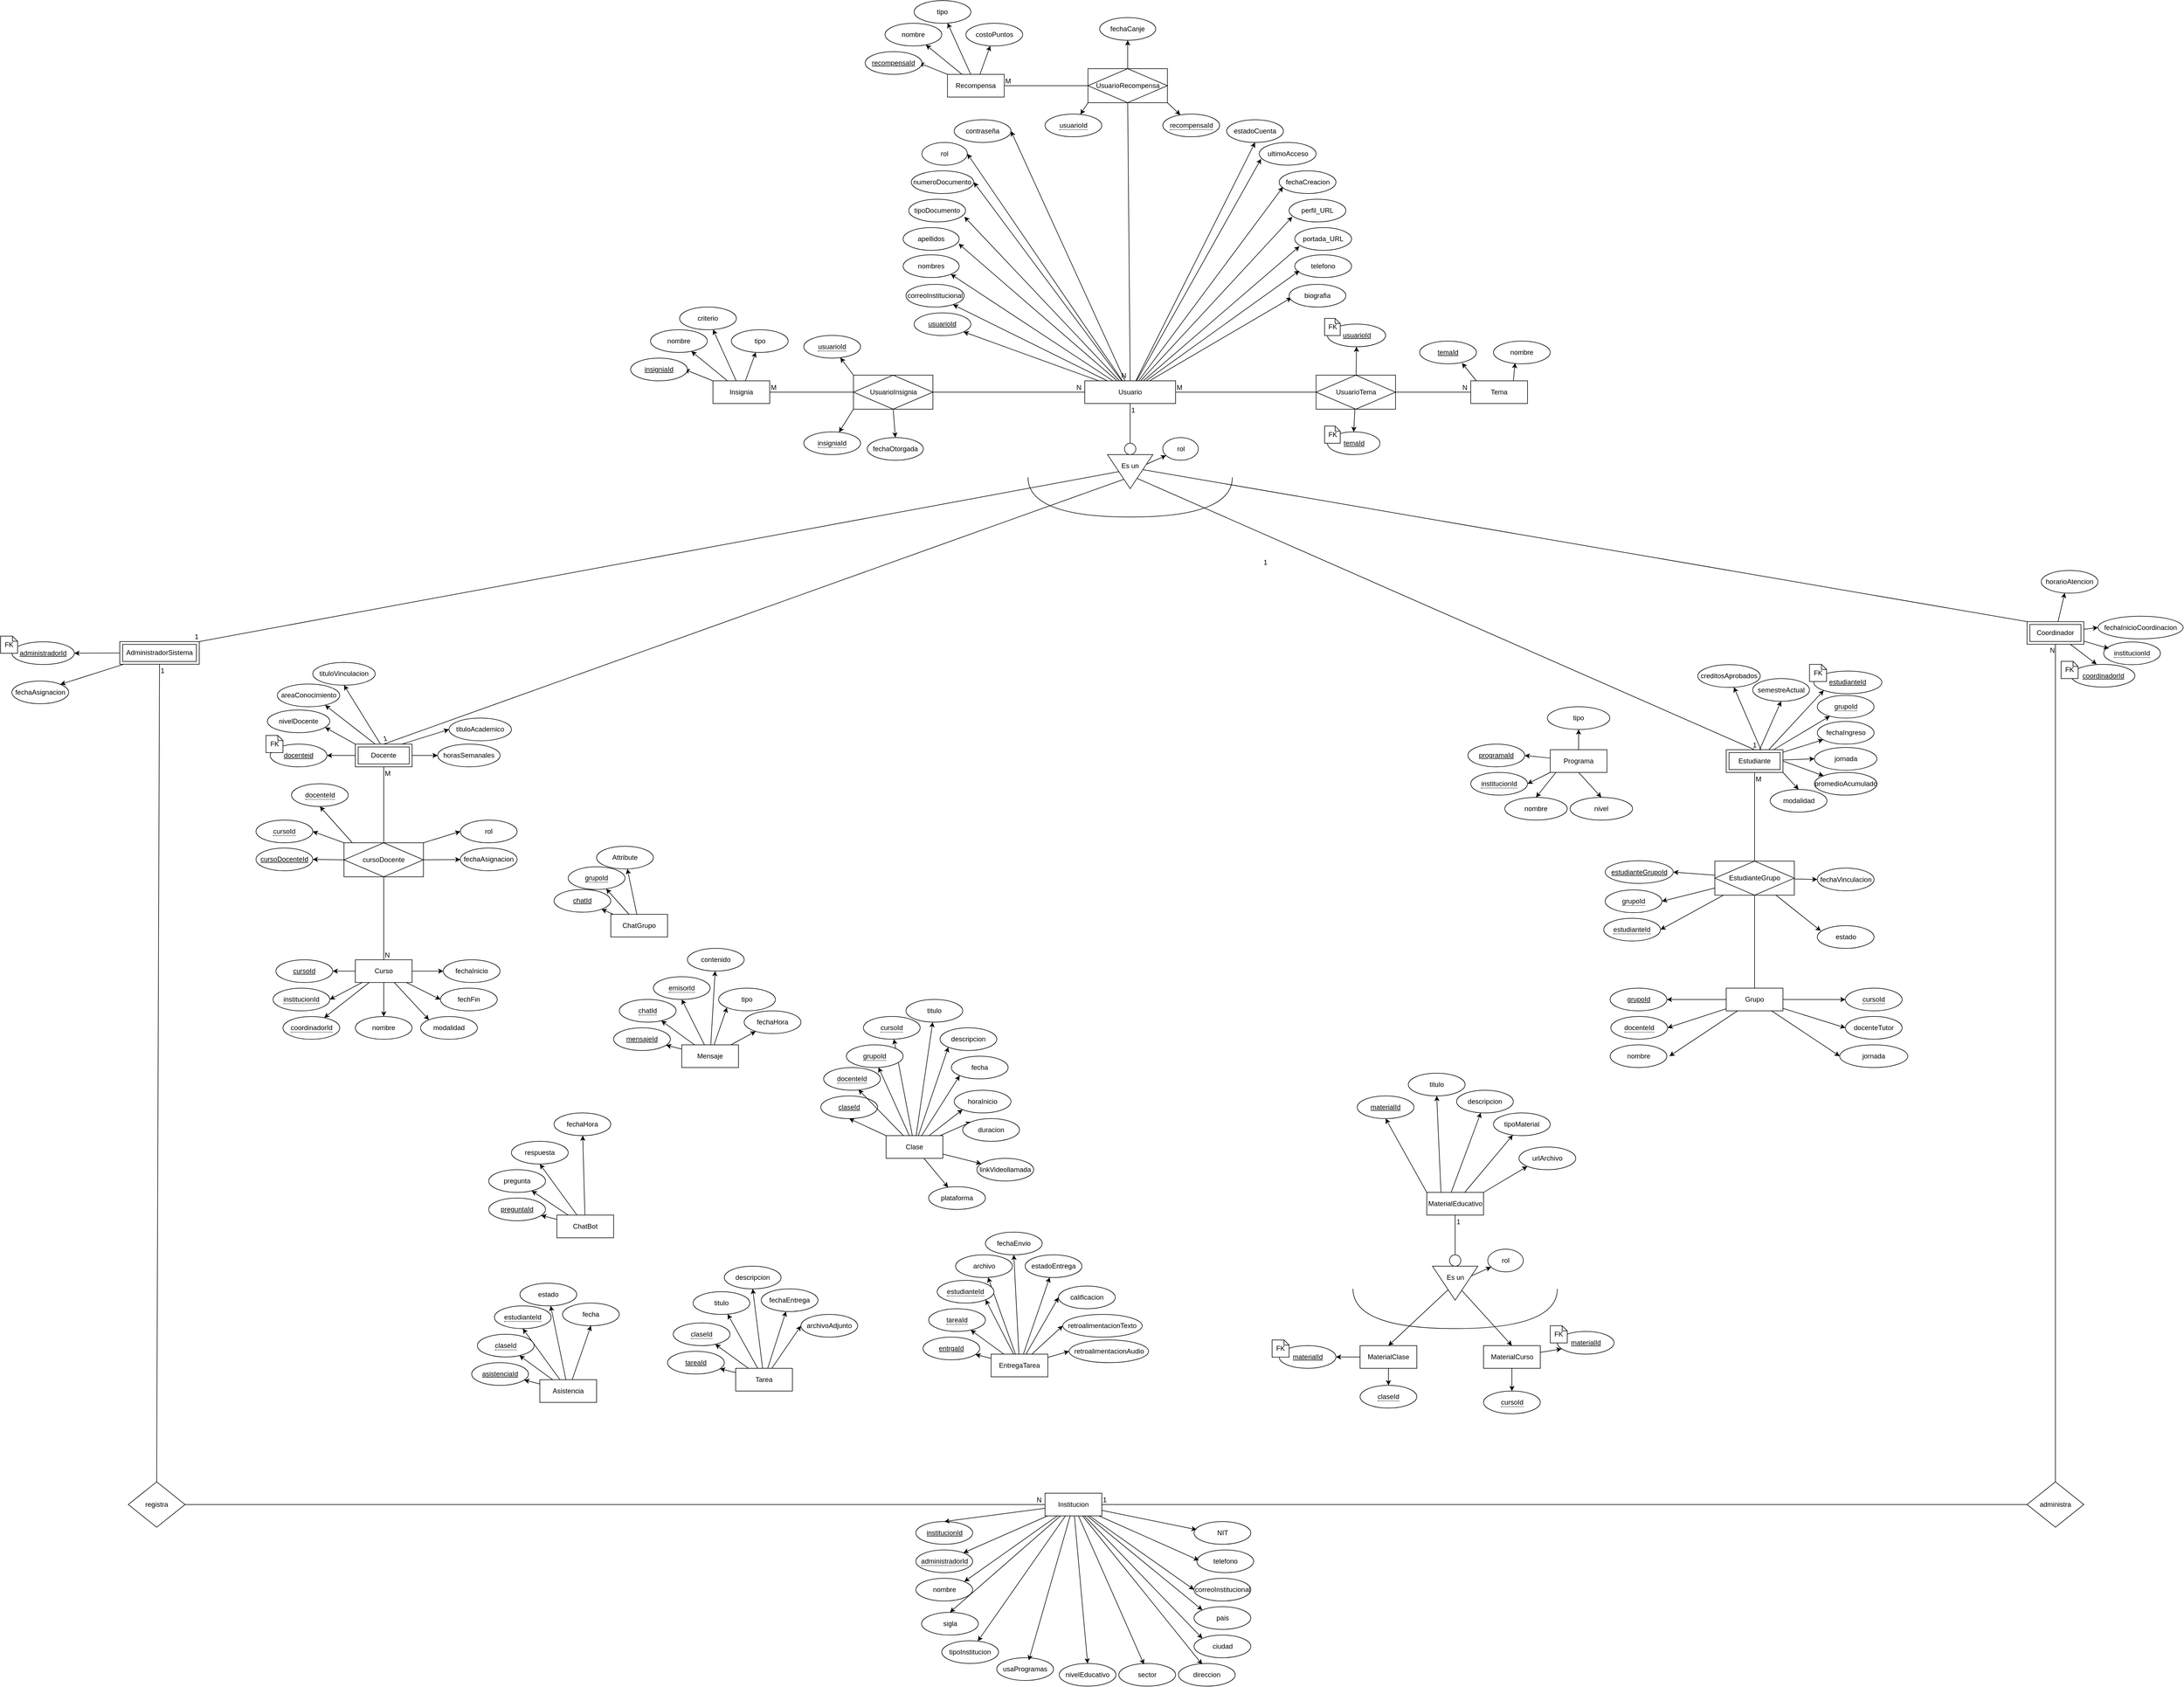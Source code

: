<mxfile version="27.1.4">
  <diagram id="R2lEEEUBdFMjLlhIrx00" name="Page-1">
    <mxGraphModel dx="3578" dy="2679" grid="1" gridSize="10" guides="1" tooltips="1" connect="1" arrows="1" fold="1" page="1" pageScale="1" pageWidth="850" pageHeight="1100" math="0" shadow="0" extFonts="Permanent Marker^https://fonts.googleapis.com/css?family=Permanent+Marker">
      <root>
        <mxCell id="0" />
        <mxCell id="1" parent="0" />
        <mxCell id="ATPDctHjDe_tZaTQLYg7-54" value="institucionId" style="ellipse;whiteSpace=wrap;html=1;align=center;fontStyle=4;" parent="1" vertex="1">
          <mxGeometry x="-837.5" y="950" width="100" height="40" as="geometry" />
        </mxCell>
        <mxCell id="ATPDctHjDe_tZaTQLYg7-56" value="nombre" style="ellipse;whiteSpace=wrap;html=1;align=center;" parent="1" vertex="1">
          <mxGeometry x="-837.5" y="1050" width="100" height="40" as="geometry" />
        </mxCell>
        <mxCell id="ATPDctHjDe_tZaTQLYg7-58" value="sigla" style="ellipse;whiteSpace=wrap;html=1;align=center;" parent="1" vertex="1">
          <mxGeometry x="-827.5" y="1110" width="100" height="40" as="geometry" />
        </mxCell>
        <mxCell id="ATPDctHjDe_tZaTQLYg7-60" value="tipoInstitucion" style="ellipse;whiteSpace=wrap;html=1;align=center;" parent="1" vertex="1">
          <mxGeometry x="-791.87" y="1160" width="100" height="40" as="geometry" />
        </mxCell>
        <mxCell id="ATPDctHjDe_tZaTQLYg7-83" value="nivelEducativo" style="ellipse;whiteSpace=wrap;html=1;align=center;" parent="1" vertex="1">
          <mxGeometry x="-585" y="1200" width="100" height="40" as="geometry" />
        </mxCell>
        <mxCell id="ATPDctHjDe_tZaTQLYg7-85" value="sector" style="ellipse;whiteSpace=wrap;html=1;align=center;" parent="1" vertex="1">
          <mxGeometry x="-480" y="1200" width="100" height="40" as="geometry" />
        </mxCell>
        <mxCell id="ATPDctHjDe_tZaTQLYg7-88" value="direccion" style="ellipse;whiteSpace=wrap;html=1;align=center;" parent="1" vertex="1">
          <mxGeometry x="-375" y="1200" width="100" height="40" as="geometry" />
        </mxCell>
        <mxCell id="ATPDctHjDe_tZaTQLYg7-94" value="correoInstitucional" style="ellipse;whiteSpace=wrap;html=1;align=center;" parent="1" vertex="1">
          <mxGeometry x="-347.5" y="1050" width="100" height="40" as="geometry" />
        </mxCell>
        <mxCell id="ATPDctHjDe_tZaTQLYg7-96" value="telefono" style="ellipse;whiteSpace=wrap;html=1;align=center;" parent="1" vertex="1">
          <mxGeometry x="-342.5" y="1000" width="100" height="40" as="geometry" />
        </mxCell>
        <mxCell id="ATPDctHjDe_tZaTQLYg7-98" value="NIT" style="ellipse;whiteSpace=wrap;html=1;align=center;" parent="1" vertex="1">
          <mxGeometry x="-347.5" y="950" width="100" height="40" as="geometry" />
        </mxCell>
        <mxCell id="ATPDctHjDe_tZaTQLYg7-91" value="ciudad" style="ellipse;whiteSpace=wrap;html=1;align=center;" parent="1" vertex="1">
          <mxGeometry x="-347.5" y="1150" width="100" height="40" as="geometry" />
        </mxCell>
        <mxCell id="ATPDctHjDe_tZaTQLYg7-90" value="pais" style="ellipse;whiteSpace=wrap;html=1;align=center;" parent="1" vertex="1">
          <mxGeometry x="-347.5" y="1100" width="100" height="40" as="geometry" />
        </mxCell>
        <mxCell id="LewPVLKpu9hC1O8GUgil-18" value="&lt;span style=&quot;border-bottom: 1px dotted&quot;&gt;administradorId&lt;/span&gt;" style="ellipse;whiteSpace=wrap;html=1;align=center;" parent="1" vertex="1">
          <mxGeometry x="-837.5" y="1000" width="100" height="40" as="geometry" />
        </mxCell>
        <mxCell id="3NcwyOSZlat6dOCYyIWV-23" value="" style="rounded=0;orthogonalLoop=1;jettySize=auto;html=1;exitX=0.413;exitY=0.111;exitDx=0;exitDy=0;exitPerimeter=0;" parent="1" source="lhHcM3C2uEgXGxLmE6ta-154" target="3NcwyOSZlat6dOCYyIWV-22" edge="1">
          <mxGeometry relative="1" as="geometry">
            <mxPoint x="108.76" y="354.68" as="sourcePoint" />
          </mxGeometry>
        </mxCell>
        <mxCell id="3NcwyOSZlat6dOCYyIWV-69" style="edgeStyle=none;rounded=0;orthogonalLoop=1;jettySize=auto;html=1;entryX=0.5;entryY=1;entryDx=0;entryDy=0;exitX=0.25;exitY=0;exitDx=0;exitDy=0;" parent="1" source="lhHcM3C2uEgXGxLmE6ta-154" target="3NcwyOSZlat6dOCYyIWV-68" edge="1">
          <mxGeometry relative="1" as="geometry">
            <mxPoint x="84.444" y="355" as="sourcePoint" />
          </mxGeometry>
        </mxCell>
        <mxCell id="3NcwyOSZlat6dOCYyIWV-73" value="" style="edgeStyle=none;rounded=0;orthogonalLoop=1;jettySize=auto;html=1;exitX=0;exitY=0;exitDx=0;exitDy=0;entryX=0.5;entryY=1;entryDx=0;entryDy=0;" parent="1" source="lhHcM3C2uEgXGxLmE6ta-154" target="lhHcM3C2uEgXGxLmE6ta-155" edge="1">
          <mxGeometry relative="1" as="geometry">
            <mxPoint x="51.138" y="355" as="sourcePoint" />
            <mxPoint x="20.04" y="350.185" as="targetPoint" />
          </mxGeometry>
        </mxCell>
        <mxCell id="3NcwyOSZlat6dOCYyIWV-89" style="edgeStyle=none;rounded=0;orthogonalLoop=1;jettySize=auto;html=1;entryX=0;entryY=1;entryDx=0;entryDy=0;exitX=1;exitY=0;exitDx=0;exitDy=0;" parent="1" source="lhHcM3C2uEgXGxLmE6ta-154" target="3NcwyOSZlat6dOCYyIWV-88" edge="1">
          <mxGeometry relative="1" as="geometry">
            <mxPoint x="135.998" y="355" as="sourcePoint" />
          </mxGeometry>
        </mxCell>
        <mxCell id="cLRoCvXAYTtnO3edsNVs-38" style="rounded=0;orthogonalLoop=1;jettySize=auto;html=1;entryX=0.5;entryY=0;entryDx=0;entryDy=0;" parent="1" source="ATPDctHjDe_tZaTQLYg7-15" target="ATPDctHjDe_tZaTQLYg7-54" edge="1">
          <mxGeometry relative="1" as="geometry" />
        </mxCell>
        <mxCell id="cLRoCvXAYTtnO3edsNVs-39" style="rounded=0;orthogonalLoop=1;jettySize=auto;html=1;" parent="1" source="ATPDctHjDe_tZaTQLYg7-15" target="LewPVLKpu9hC1O8GUgil-18" edge="1">
          <mxGeometry relative="1" as="geometry" />
        </mxCell>
        <mxCell id="cLRoCvXAYTtnO3edsNVs-40" style="rounded=0;orthogonalLoop=1;jettySize=auto;html=1;entryX=1;entryY=0;entryDx=0;entryDy=0;" parent="1" source="ATPDctHjDe_tZaTQLYg7-15" target="ATPDctHjDe_tZaTQLYg7-56" edge="1">
          <mxGeometry relative="1" as="geometry">
            <mxPoint x="-747.844" y="1052.601" as="targetPoint" />
          </mxGeometry>
        </mxCell>
        <mxCell id="cLRoCvXAYTtnO3edsNVs-41" style="rounded=0;orthogonalLoop=1;jettySize=auto;html=1;entryX=0.5;entryY=0;entryDx=0;entryDy=0;" parent="1" source="ATPDctHjDe_tZaTQLYg7-15" target="ATPDctHjDe_tZaTQLYg7-58" edge="1">
          <mxGeometry relative="1" as="geometry" />
        </mxCell>
        <mxCell id="cLRoCvXAYTtnO3edsNVs-42" style="rounded=0;orthogonalLoop=1;jettySize=auto;html=1;" parent="1" source="ATPDctHjDe_tZaTQLYg7-15" target="ATPDctHjDe_tZaTQLYg7-60" edge="1">
          <mxGeometry relative="1" as="geometry" />
        </mxCell>
        <mxCell id="cLRoCvXAYTtnO3edsNVs-43" style="rounded=0;orthogonalLoop=1;jettySize=auto;html=1;entryX=0.5;entryY=0;entryDx=0;entryDy=0;" parent="1" source="ATPDctHjDe_tZaTQLYg7-15" target="ATPDctHjDe_tZaTQLYg7-83" edge="1">
          <mxGeometry relative="1" as="geometry" />
        </mxCell>
        <mxCell id="cLRoCvXAYTtnO3edsNVs-46" style="edgeStyle=none;rounded=0;orthogonalLoop=1;jettySize=auto;html=1;entryX=0;entryY=0;entryDx=0;entryDy=0;" parent="1" source="ATPDctHjDe_tZaTQLYg7-15" target="ATPDctHjDe_tZaTQLYg7-91" edge="1">
          <mxGeometry relative="1" as="geometry" />
        </mxCell>
        <mxCell id="cLRoCvXAYTtnO3edsNVs-47" style="edgeStyle=none;rounded=0;orthogonalLoop=1;jettySize=auto;html=1;entryX=0;entryY=0;entryDx=0;entryDy=0;" parent="1" source="ATPDctHjDe_tZaTQLYg7-15" target="ATPDctHjDe_tZaTQLYg7-90" edge="1">
          <mxGeometry relative="1" as="geometry" />
        </mxCell>
        <mxCell id="cLRoCvXAYTtnO3edsNVs-48" style="edgeStyle=none;rounded=0;orthogonalLoop=1;jettySize=auto;html=1;entryX=0;entryY=0.5;entryDx=0;entryDy=0;" parent="1" source="ATPDctHjDe_tZaTQLYg7-15" target="ATPDctHjDe_tZaTQLYg7-94" edge="1">
          <mxGeometry relative="1" as="geometry" />
        </mxCell>
        <mxCell id="ATPDctHjDe_tZaTQLYg7-15" value="Institucion" style="whiteSpace=wrap;html=1;align=center;" parent="1" vertex="1">
          <mxGeometry x="-610" y="900" width="100" height="40" as="geometry" />
        </mxCell>
        <mxCell id="3NcwyOSZlat6dOCYyIWV-25" style="rounded=0;orthogonalLoop=1;jettySize=auto;html=1;entryX=0.5;entryY=1;entryDx=0;entryDy=0;exitX=0;exitY=0;exitDx=0;exitDy=0;" parent="1" source="ATPDctHjDe_tZaTQLYg7-16" target="3NcwyOSZlat6dOCYyIWV-24" edge="1">
          <mxGeometry relative="1" as="geometry" />
        </mxCell>
        <mxCell id="3NcwyOSZlat6dOCYyIWV-59" style="edgeStyle=none;rounded=0;orthogonalLoop=1;jettySize=auto;html=1;" parent="1" source="ATPDctHjDe_tZaTQLYg7-16" target="3NcwyOSZlat6dOCYyIWV-58" edge="1">
          <mxGeometry relative="1" as="geometry" />
        </mxCell>
        <mxCell id="3NcwyOSZlat6dOCYyIWV-80" value="" style="edgeStyle=none;rounded=0;orthogonalLoop=1;jettySize=auto;html=1;" parent="1" source="ATPDctHjDe_tZaTQLYg7-16" target="3NcwyOSZlat6dOCYyIWV-79" edge="1">
          <mxGeometry relative="1" as="geometry" />
        </mxCell>
        <mxCell id="3NcwyOSZlat6dOCYyIWV-82" style="edgeStyle=none;rounded=0;orthogonalLoop=1;jettySize=auto;html=1;entryX=0;entryY=1;entryDx=0;entryDy=0;" parent="1" source="ATPDctHjDe_tZaTQLYg7-16" target="3NcwyOSZlat6dOCYyIWV-81" edge="1">
          <mxGeometry relative="1" as="geometry" />
        </mxCell>
        <mxCell id="3NcwyOSZlat6dOCYyIWV-85" style="edgeStyle=none;rounded=0;orthogonalLoop=1;jettySize=auto;html=1;entryX=0;entryY=1;entryDx=0;entryDy=0;" parent="1" source="ATPDctHjDe_tZaTQLYg7-16" target="3NcwyOSZlat6dOCYyIWV-83" edge="1">
          <mxGeometry relative="1" as="geometry" />
        </mxCell>
        <mxCell id="3NcwyOSZlat6dOCYyIWV-86" style="edgeStyle=none;rounded=0;orthogonalLoop=1;jettySize=auto;html=1;entryX=0;entryY=0;entryDx=0;entryDy=0;" parent="1" source="ATPDctHjDe_tZaTQLYg7-16" target="3NcwyOSZlat6dOCYyIWV-84" edge="1">
          <mxGeometry relative="1" as="geometry" />
        </mxCell>
        <mxCell id="lhHcM3C2uEgXGxLmE6ta-152" value="" style="edgeStyle=none;rounded=0;orthogonalLoop=1;jettySize=auto;html=1;" parent="1" source="ATPDctHjDe_tZaTQLYg7-16" target="lhHcM3C2uEgXGxLmE6ta-151" edge="1">
          <mxGeometry relative="1" as="geometry" />
        </mxCell>
        <mxCell id="lhHcM3C2uEgXGxLmE6ta-153" value="" style="edgeStyle=none;rounded=0;orthogonalLoop=1;jettySize=auto;html=1;" parent="1" source="ATPDctHjDe_tZaTQLYg7-16" target="lhHcM3C2uEgXGxLmE6ta-150" edge="1">
          <mxGeometry relative="1" as="geometry" />
        </mxCell>
        <mxCell id="ATPDctHjDe_tZaTQLYg7-16" value="Clase" style="whiteSpace=wrap;html=1;align=center;" parent="1" vertex="1">
          <mxGeometry x="-890" y="270" width="100" height="40" as="geometry" />
        </mxCell>
        <mxCell id="uweEdrjmGyDk9FknyMfa-10" value="" style="edgeStyle=none;rounded=0;orthogonalLoop=1;jettySize=auto;html=1;exitX=0;exitY=0.5;exitDx=0;exitDy=0;" parent="1" source="ATPDctHjDe_tZaTQLYg7-18" target="3NcwyOSZlat6dOCYyIWV-28" edge="1">
          <mxGeometry relative="1" as="geometry" />
        </mxCell>
        <mxCell id="uweEdrjmGyDk9FknyMfa-11" value="" style="edgeStyle=none;rounded=0;orthogonalLoop=1;jettySize=auto;html=1;entryX=0;entryY=0.5;entryDx=0;entryDy=0;" parent="1" source="ATPDctHjDe_tZaTQLYg7-18" target="3NcwyOSZlat6dOCYyIWV-52" edge="1">
          <mxGeometry relative="1" as="geometry" />
        </mxCell>
        <mxCell id="uweEdrjmGyDk9FknyMfa-12" value="" style="edgeStyle=none;rounded=0;orthogonalLoop=1;jettySize=auto;html=1;" parent="1" source="ATPDctHjDe_tZaTQLYg7-18" target="3NcwyOSZlat6dOCYyIWV-32" edge="1">
          <mxGeometry relative="1" as="geometry" />
        </mxCell>
        <mxCell id="uweEdrjmGyDk9FknyMfa-13" style="edgeStyle=none;rounded=0;orthogonalLoop=1;jettySize=auto;html=1;entryX=1;entryY=0.5;entryDx=0;entryDy=0;" parent="1" source="ATPDctHjDe_tZaTQLYg7-18" target="3NcwyOSZlat6dOCYyIWV-50" edge="1">
          <mxGeometry relative="1" as="geometry" />
        </mxCell>
        <mxCell id="uweEdrjmGyDk9FknyMfa-15" style="edgeStyle=none;rounded=0;orthogonalLoop=1;jettySize=auto;html=1;entryX=0;entryY=0.5;entryDx=0;entryDy=0;" parent="1" source="ATPDctHjDe_tZaTQLYg7-18" target="3NcwyOSZlat6dOCYyIWV-54" edge="1">
          <mxGeometry relative="1" as="geometry" />
        </mxCell>
        <mxCell id="ATPDctHjDe_tZaTQLYg7-18" value="Grupo" style="whiteSpace=wrap;html=1;align=center;" parent="1" vertex="1">
          <mxGeometry x="590" y="10.15" width="100" height="40" as="geometry" />
        </mxCell>
        <mxCell id="ATPDctHjDe_tZaTQLYg7-20" value="registra" style="rhombus;whiteSpace=wrap;html=1;" parent="1" vertex="1">
          <mxGeometry x="-2225" y="880" width="100" height="80" as="geometry" />
        </mxCell>
        <mxCell id="ATPDctHjDe_tZaTQLYg7-29" value="" style="endArrow=none;html=1;rounded=0;exitX=1;exitY=0.5;exitDx=0;exitDy=0;entryX=0;entryY=0.5;entryDx=0;entryDy=0;" parent="1" source="ATPDctHjDe_tZaTQLYg7-20" target="ATPDctHjDe_tZaTQLYg7-15" edge="1">
          <mxGeometry relative="1" as="geometry">
            <mxPoint x="-262.5" y="279.5" as="sourcePoint" />
            <mxPoint x="-197.5" y="280" as="targetPoint" />
          </mxGeometry>
        </mxCell>
        <mxCell id="ATPDctHjDe_tZaTQLYg7-30" value="N" style="resizable=0;html=1;whiteSpace=wrap;align=right;verticalAlign=bottom;" parent="ATPDctHjDe_tZaTQLYg7-29" connectable="0" vertex="1">
          <mxGeometry x="1" relative="1" as="geometry">
            <mxPoint x="-5" as="offset" />
          </mxGeometry>
        </mxCell>
        <mxCell id="ATPDctHjDe_tZaTQLYg7-34" value="" style="endArrow=none;html=1;rounded=0;entryX=0.5;entryY=0;entryDx=0;entryDy=0;exitX=0.5;exitY=1;exitDx=0;exitDy=0;" parent="1" source="LewPVLKpu9hC1O8GUgil-41" target="ATPDctHjDe_tZaTQLYg7-20" edge="1">
          <mxGeometry relative="1" as="geometry">
            <mxPoint x="-837.5" y="-580" as="sourcePoint" />
            <mxPoint x="-297.5" y="-600.5" as="targetPoint" />
          </mxGeometry>
        </mxCell>
        <mxCell id="ATPDctHjDe_tZaTQLYg7-35" value="1" style="resizable=0;html=1;whiteSpace=wrap;align=left;verticalAlign=bottom;direction=east;" parent="ATPDctHjDe_tZaTQLYg7-34" connectable="0" vertex="1">
          <mxGeometry x="-1" relative="1" as="geometry">
            <mxPoint y="20" as="offset" />
          </mxGeometry>
        </mxCell>
        <mxCell id="ATPDctHjDe_tZaTQLYg7-53" value="administradorId" style="ellipse;whiteSpace=wrap;html=1;align=center;fontStyle=4;" parent="1" vertex="1">
          <mxGeometry x="-2430" y="-600.15" width="110" height="40" as="geometry" />
        </mxCell>
        <mxCell id="ATPDctHjDe_tZaTQLYg7-63" value="administra" style="rhombus;whiteSpace=wrap;html=1;" parent="1" vertex="1">
          <mxGeometry x="1120" y="880" width="100" height="80" as="geometry" />
        </mxCell>
        <mxCell id="ATPDctHjDe_tZaTQLYg7-65" value="" style="endArrow=none;html=1;rounded=0;exitX=1;exitY=0.5;exitDx=0;exitDy=0;entryX=0;entryY=0.5;entryDx=0;entryDy=0;" parent="1" source="ATPDctHjDe_tZaTQLYg7-15" target="ATPDctHjDe_tZaTQLYg7-63" edge="1">
          <mxGeometry relative="1" as="geometry">
            <mxPoint x="-157.5" y="480" as="sourcePoint" />
            <mxPoint x="-137.5" y="580" as="targetPoint" />
            <Array as="points" />
          </mxGeometry>
        </mxCell>
        <mxCell id="ATPDctHjDe_tZaTQLYg7-66" value="1" style="resizable=0;html=1;whiteSpace=wrap;align=left;verticalAlign=bottom;" parent="ATPDctHjDe_tZaTQLYg7-65" connectable="0" vertex="1">
          <mxGeometry x="-1" relative="1" as="geometry" />
        </mxCell>
        <mxCell id="ATPDctHjDe_tZaTQLYg7-68" value="" style="endArrow=none;html=1;rounded=0;exitX=0.5;exitY=0;exitDx=0;exitDy=0;entryX=0.5;entryY=1;entryDx=0;entryDy=0;" parent="1" source="ATPDctHjDe_tZaTQLYg7-63" target="LewPVLKpu9hC1O8GUgil-17" edge="1">
          <mxGeometry relative="1" as="geometry">
            <mxPoint x="90" y="-540" as="sourcePoint" />
            <mxPoint x="400" y="-620" as="targetPoint" />
          </mxGeometry>
        </mxCell>
        <mxCell id="ATPDctHjDe_tZaTQLYg7-70" value="N" style="resizable=0;html=1;whiteSpace=wrap;align=right;verticalAlign=bottom;" parent="ATPDctHjDe_tZaTQLYg7-68" connectable="0" vertex="1">
          <mxGeometry x="1" relative="1" as="geometry">
            <mxPoint y="19" as="offset" />
          </mxGeometry>
        </mxCell>
        <mxCell id="ATPDctHjDe_tZaTQLYg7-81" value="horarioAtencion" style="ellipse;whiteSpace=wrap;html=1;align=center;" parent="1" vertex="1">
          <mxGeometry x="1145" y="-725.85" width="100" height="40" as="geometry" />
        </mxCell>
        <mxCell id="cLRoCvXAYTtnO3edsNVs-83" style="edgeStyle=none;rounded=0;orthogonalLoop=1;jettySize=auto;html=1;" parent="1" source="ATPDctHjDe_tZaTQLYg7-100" target="ATPDctHjDe_tZaTQLYg7-103" edge="1">
          <mxGeometry relative="1" as="geometry" />
        </mxCell>
        <mxCell id="cLRoCvXAYTtnO3edsNVs-84" style="edgeStyle=none;rounded=0;orthogonalLoop=1;jettySize=auto;html=1;" parent="1" source="ATPDctHjDe_tZaTQLYg7-100" target="ATPDctHjDe_tZaTQLYg7-105" edge="1">
          <mxGeometry relative="1" as="geometry" />
        </mxCell>
        <mxCell id="cLRoCvXAYTtnO3edsNVs-85" style="edgeStyle=none;rounded=0;orthogonalLoop=1;jettySize=auto;html=1;entryX=1;entryY=1;entryDx=0;entryDy=0;" parent="1" source="ATPDctHjDe_tZaTQLYg7-100" target="ATPDctHjDe_tZaTQLYg7-107" edge="1">
          <mxGeometry relative="1" as="geometry" />
        </mxCell>
        <mxCell id="cLRoCvXAYTtnO3edsNVs-86" style="edgeStyle=none;rounded=0;orthogonalLoop=1;jettySize=auto;html=1;entryX=0.991;entryY=0.712;entryDx=0;entryDy=0;entryPerimeter=0;" parent="1" source="ATPDctHjDe_tZaTQLYg7-100" target="cLRoCvXAYTtnO3edsNVs-2" edge="1">
          <mxGeometry relative="1" as="geometry" />
        </mxCell>
        <mxCell id="cLRoCvXAYTtnO3edsNVs-87" style="edgeStyle=none;rounded=0;orthogonalLoop=1;jettySize=auto;html=1;entryX=0.042;entryY=0.586;entryDx=0;entryDy=0;entryPerimeter=0;" parent="1" source="ATPDctHjDe_tZaTQLYg7-100" target="ATPDctHjDe_tZaTQLYg7-123" edge="1">
          <mxGeometry relative="1" as="geometry" />
        </mxCell>
        <mxCell id="cLRoCvXAYTtnO3edsNVs-89" style="edgeStyle=none;rounded=0;orthogonalLoop=1;jettySize=auto;html=1;entryX=0.082;entryY=0.826;entryDx=0;entryDy=0;entryPerimeter=0;" parent="1" source="ATPDctHjDe_tZaTQLYg7-100" target="ATPDctHjDe_tZaTQLYg7-122" edge="1">
          <mxGeometry relative="1" as="geometry" />
        </mxCell>
        <mxCell id="cLRoCvXAYTtnO3edsNVs-90" style="edgeStyle=none;rounded=0;orthogonalLoop=1;jettySize=auto;html=1;entryX=0.056;entryY=0.775;entryDx=0;entryDy=0;entryPerimeter=0;" parent="1" source="ATPDctHjDe_tZaTQLYg7-100" target="ATPDctHjDe_tZaTQLYg7-121" edge="1">
          <mxGeometry relative="1" as="geometry" />
        </mxCell>
        <mxCell id="cLRoCvXAYTtnO3edsNVs-94" style="edgeStyle=none;rounded=0;orthogonalLoop=1;jettySize=auto;html=1;entryX=1;entryY=0.5;entryDx=0;entryDy=0;" parent="1" source="ATPDctHjDe_tZaTQLYg7-100" target="ATPDctHjDe_tZaTQLYg7-109" edge="1">
          <mxGeometry relative="1" as="geometry" />
        </mxCell>
        <mxCell id="cLRoCvXAYTtnO3edsNVs-95" style="edgeStyle=none;rounded=0;orthogonalLoop=1;jettySize=auto;html=1;entryX=1;entryY=0.5;entryDx=0;entryDy=0;" parent="1" source="ATPDctHjDe_tZaTQLYg7-100" target="ATPDctHjDe_tZaTQLYg7-111" edge="1">
          <mxGeometry relative="1" as="geometry" />
        </mxCell>
        <mxCell id="cLRoCvXAYTtnO3edsNVs-96" style="edgeStyle=none;rounded=0;orthogonalLoop=1;jettySize=auto;html=1;entryX=0.5;entryY=1;entryDx=0;entryDy=0;" parent="1" source="ATPDctHjDe_tZaTQLYg7-100" target="ATPDctHjDe_tZaTQLYg7-113" edge="1">
          <mxGeometry relative="1" as="geometry" />
        </mxCell>
        <mxCell id="ATPDctHjDe_tZaTQLYg7-100" value="Usuario" style="whiteSpace=wrap;html=1;align=center;" parent="1" vertex="1">
          <mxGeometry x="-540" y="-1060" width="160" height="40" as="geometry" />
        </mxCell>
        <mxCell id="ATPDctHjDe_tZaTQLYg7-103" value="usuarioId" style="ellipse;whiteSpace=wrap;html=1;align=center;fontStyle=4;" parent="1" vertex="1">
          <mxGeometry x="-840.62" y="-1179.7" width="100" height="40" as="geometry" />
        </mxCell>
        <mxCell id="ATPDctHjDe_tZaTQLYg7-105" value="correoInstitucional" style="ellipse;whiteSpace=wrap;html=1;align=center;" parent="1" vertex="1">
          <mxGeometry x="-855" y="-1230" width="102.5" height="40" as="geometry" />
        </mxCell>
        <mxCell id="ATPDctHjDe_tZaTQLYg7-107" value="nombres" style="ellipse;whiteSpace=wrap;html=1;align=center;" parent="1" vertex="1">
          <mxGeometry x="-860" y="-1282" width="98.75" height="40" as="geometry" />
        </mxCell>
        <mxCell id="ATPDctHjDe_tZaTQLYg7-109" value="contraseña" style="ellipse;whiteSpace=wrap;html=1;align=center;" parent="1" vertex="1">
          <mxGeometry x="-770" y="-1520" width="100" height="40" as="geometry" />
        </mxCell>
        <mxCell id="ATPDctHjDe_tZaTQLYg7-111" value="rol" style="ellipse;whiteSpace=wrap;html=1;align=center;" parent="1" vertex="1">
          <mxGeometry x="-826.87" y="-1480" width="80" height="40" as="geometry" />
        </mxCell>
        <mxCell id="ATPDctHjDe_tZaTQLYg7-113" value="estadoCuenta" style="ellipse;whiteSpace=wrap;html=1;align=center;" parent="1" vertex="1">
          <mxGeometry x="-290" y="-1520" width="100" height="40" as="geometry" />
        </mxCell>
        <mxCell id="ATPDctHjDe_tZaTQLYg7-115" value="fechaCreacion" style="ellipse;whiteSpace=wrap;html=1;align=center;" parent="1" vertex="1">
          <mxGeometry x="-197.5" y="-1430" width="100" height="40" as="geometry" />
        </mxCell>
        <mxCell id="ATPDctHjDe_tZaTQLYg7-117" value="ultimoAcceso" style="ellipse;whiteSpace=wrap;html=1;align=center;" parent="1" vertex="1">
          <mxGeometry x="-232.5" y="-1480" width="100" height="40" as="geometry" />
        </mxCell>
        <mxCell id="ATPDctHjDe_tZaTQLYg7-119" value="telefono" style="ellipse;whiteSpace=wrap;html=1;align=center;" parent="1" vertex="1">
          <mxGeometry x="-170" y="-1282" width="100" height="40" as="geometry" />
        </mxCell>
        <mxCell id="ATPDctHjDe_tZaTQLYg7-121" value="perfil_URL" style="ellipse;whiteSpace=wrap;html=1;align=center;" parent="1" vertex="1">
          <mxGeometry x="-180" y="-1380" width="100" height="40" as="geometry" />
        </mxCell>
        <mxCell id="ATPDctHjDe_tZaTQLYg7-122" value="portada_URL" style="ellipse;whiteSpace=wrap;html=1;align=center;" parent="1" vertex="1">
          <mxGeometry x="-170" y="-1330" width="100" height="40" as="geometry" />
        </mxCell>
        <mxCell id="ATPDctHjDe_tZaTQLYg7-123" value="biografia" style="ellipse;whiteSpace=wrap;html=1;align=center;" parent="1" vertex="1">
          <mxGeometry x="-180" y="-1230" width="100" height="40" as="geometry" />
        </mxCell>
        <mxCell id="ATPDctHjDe_tZaTQLYg7-135" style="edgeStyle=none;rounded=0;orthogonalLoop=1;jettySize=auto;html=1;entryX=0.745;entryY=0.967;entryDx=0;entryDy=0;exitX=0.099;exitY=0;exitDx=0;exitDy=0;exitPerimeter=0;entryPerimeter=0;" parent="1" source="ATPDctHjDe_tZaTQLYg7-127" target="ATPDctHjDe_tZaTQLYg7-134" edge="1">
          <mxGeometry relative="1" as="geometry" />
        </mxCell>
        <mxCell id="ATPDctHjDe_tZaTQLYg7-137" style="edgeStyle=none;rounded=0;orthogonalLoop=1;jettySize=auto;html=1;entryX=0.381;entryY=0.967;entryDx=0;entryDy=0;exitX=0.75;exitY=0;exitDx=0;exitDy=0;entryPerimeter=0;" parent="1" source="ATPDctHjDe_tZaTQLYg7-127" target="ATPDctHjDe_tZaTQLYg7-136" edge="1">
          <mxGeometry relative="1" as="geometry" />
        </mxCell>
        <mxCell id="ATPDctHjDe_tZaTQLYg7-127" value="Tema" style="whiteSpace=wrap;html=1;align=center;" parent="1" vertex="1">
          <mxGeometry x="140" y="-1060" width="100" height="40" as="geometry" />
        </mxCell>
        <mxCell id="ATPDctHjDe_tZaTQLYg7-129" value="" style="endArrow=none;html=1;rounded=0;entryX=0;entryY=0.5;entryDx=0;entryDy=0;exitX=1;exitY=0.5;exitDx=0;exitDy=0;" parent="1" source="ATPDctHjDe_tZaTQLYg7-100" target="LewPVLKpu9hC1O8GUgil-30" edge="1">
          <mxGeometry relative="1" as="geometry">
            <mxPoint x="-322.5" y="-900" as="sourcePoint" />
            <mxPoint x="-442.5" y="-930" as="targetPoint" />
          </mxGeometry>
        </mxCell>
        <mxCell id="ATPDctHjDe_tZaTQLYg7-130" value="M" style="resizable=0;html=1;whiteSpace=wrap;align=left;verticalAlign=bottom;" parent="ATPDctHjDe_tZaTQLYg7-129" connectable="0" vertex="1">
          <mxGeometry x="-1" relative="1" as="geometry">
            <mxPoint as="offset" />
          </mxGeometry>
        </mxCell>
        <mxCell id="ATPDctHjDe_tZaTQLYg7-131" value="" style="endArrow=none;html=1;rounded=0;exitX=1;exitY=0.5;exitDx=0;exitDy=0;entryX=0;entryY=0.5;entryDx=0;entryDy=0;" parent="1" source="LewPVLKpu9hC1O8GUgil-30" target="ATPDctHjDe_tZaTQLYg7-127" edge="1">
          <mxGeometry relative="1" as="geometry">
            <mxPoint x="-42.5" y="-910" as="sourcePoint" />
            <mxPoint x="262.5" y="-910" as="targetPoint" />
          </mxGeometry>
        </mxCell>
        <mxCell id="ATPDctHjDe_tZaTQLYg7-132" value="N" style="resizable=0;html=1;whiteSpace=wrap;align=right;verticalAlign=bottom;" parent="ATPDctHjDe_tZaTQLYg7-131" connectable="0" vertex="1">
          <mxGeometry x="1" relative="1" as="geometry">
            <mxPoint x="-5" as="offset" />
          </mxGeometry>
        </mxCell>
        <mxCell id="ATPDctHjDe_tZaTQLYg7-134" value="temaId" style="ellipse;whiteSpace=wrap;html=1;align=center;fontStyle=4;" parent="1" vertex="1">
          <mxGeometry x="50" y="-1130" width="100" height="40" as="geometry" />
        </mxCell>
        <mxCell id="ATPDctHjDe_tZaTQLYg7-136" value="nombre" style="ellipse;whiteSpace=wrap;html=1;align=center;" parent="1" vertex="1">
          <mxGeometry x="180" y="-1130" width="100" height="40" as="geometry" />
        </mxCell>
        <mxCell id="ATPDctHjDe_tZaTQLYg7-155" value="semestreActual" style="ellipse;whiteSpace=wrap;html=1;align=center;" parent="1" vertex="1">
          <mxGeometry x="636.75" y="-535.4" width="100" height="40" as="geometry" />
        </mxCell>
        <mxCell id="LewPVLKpu9hC1O8GUgil-1" value="fechaAsignacion" style="ellipse;whiteSpace=wrap;html=1;align=center;" parent="1" vertex="1">
          <mxGeometry x="-2430" y="-531" width="100" height="40" as="geometry" />
        </mxCell>
        <mxCell id="LewPVLKpu9hC1O8GUgil-2" value="fechaIngreso" style="ellipse;whiteSpace=wrap;html=1;align=center;" parent="1" vertex="1">
          <mxGeometry x="750.5" y="-459.85" width="100" height="40" as="geometry" />
        </mxCell>
        <mxCell id="LewPVLKpu9hC1O8GUgil-3" value="fechaInicioCoordinacion" style="ellipse;whiteSpace=wrap;html=1;align=center;" parent="1" vertex="1">
          <mxGeometry x="1245" y="-645.31" width="150" height="40" as="geometry" />
        </mxCell>
        <mxCell id="cLRoCvXAYTtnO3edsNVs-57" style="edgeStyle=none;rounded=0;orthogonalLoop=1;jettySize=auto;html=1;entryX=0;entryY=1;entryDx=0;entryDy=0;exitX=0.75;exitY=0;exitDx=0;exitDy=0;" parent="1" source="LewPVLKpu9hC1O8GUgil-9" target="LewPVLKpu9hC1O8GUgil-22" edge="1">
          <mxGeometry relative="1" as="geometry" />
        </mxCell>
        <mxCell id="cLRoCvXAYTtnO3edsNVs-58" style="edgeStyle=none;rounded=0;orthogonalLoop=1;jettySize=auto;html=1;" parent="1" source="LewPVLKpu9hC1O8GUgil-9" target="cLRoCvXAYTtnO3edsNVs-35" edge="1">
          <mxGeometry relative="1" as="geometry" />
        </mxCell>
        <mxCell id="cLRoCvXAYTtnO3edsNVs-59" style="edgeStyle=none;rounded=0;orthogonalLoop=1;jettySize=auto;html=1;" parent="1" source="LewPVLKpu9hC1O8GUgil-9" target="LewPVLKpu9hC1O8GUgil-2" edge="1">
          <mxGeometry relative="1" as="geometry" />
        </mxCell>
        <mxCell id="cLRoCvXAYTtnO3edsNVs-61" style="edgeStyle=none;rounded=0;orthogonalLoop=1;jettySize=auto;html=1;exitX=0.615;exitY=0.018;exitDx=0;exitDy=0;exitPerimeter=0;" parent="1" source="LewPVLKpu9hC1O8GUgil-9" target="cLRoCvXAYTtnO3edsNVs-27" edge="1">
          <mxGeometry relative="1" as="geometry" />
        </mxCell>
        <mxCell id="cLRoCvXAYTtnO3edsNVs-62" style="edgeStyle=none;rounded=0;orthogonalLoop=1;jettySize=auto;html=1;exitX=1;exitY=1;exitDx=0;exitDy=0;entryX=0.5;entryY=0;entryDx=0;entryDy=0;" parent="1" source="LewPVLKpu9hC1O8GUgil-9" target="cLRoCvXAYTtnO3edsNVs-26" edge="1">
          <mxGeometry relative="1" as="geometry" />
        </mxCell>
        <mxCell id="cLRoCvXAYTtnO3edsNVs-64" style="edgeStyle=none;rounded=0;orthogonalLoop=1;jettySize=auto;html=1;exitX=1;exitY=0.5;exitDx=0;exitDy=0;" parent="1" source="LewPVLKpu9hC1O8GUgil-9" target="cLRoCvXAYTtnO3edsNVs-31" edge="1">
          <mxGeometry relative="1" as="geometry" />
        </mxCell>
        <mxCell id="LewPVLKpu9hC1O8GUgil-9" value="Estudiante" style="shape=ext;margin=3;double=1;whiteSpace=wrap;html=1;align=center;" parent="1" vertex="1">
          <mxGeometry x="590" y="-410" width="100" height="40" as="geometry" />
        </mxCell>
        <mxCell id="cLRoCvXAYTtnO3edsNVs-13" style="rounded=0;orthogonalLoop=1;jettySize=auto;html=1;entryX=0;entryY=0.5;entryDx=0;entryDy=0;" parent="1" source="LewPVLKpu9hC1O8GUgil-17" target="LewPVLKpu9hC1O8GUgil-3" edge="1">
          <mxGeometry relative="1" as="geometry" />
        </mxCell>
        <mxCell id="cLRoCvXAYTtnO3edsNVs-15" style="rounded=0;orthogonalLoop=1;jettySize=auto;html=1;entryX=0.414;entryY=0.989;entryDx=0;entryDy=0;entryPerimeter=0;" parent="1" source="LewPVLKpu9hC1O8GUgil-17" target="ATPDctHjDe_tZaTQLYg7-81" edge="1">
          <mxGeometry relative="1" as="geometry" />
        </mxCell>
        <mxCell id="LewPVLKpu9hC1O8GUgil-17" value="Coordinador" style="shape=ext;margin=3;double=1;whiteSpace=wrap;html=1;align=center;" parent="1" vertex="1">
          <mxGeometry x="1120" y="-635.7" width="100" height="40" as="geometry" />
        </mxCell>
        <mxCell id="LewPVLKpu9hC1O8GUgil-21" value="FK" style="shape=note;size=9;whiteSpace=wrap;html=1;" parent="1" vertex="1">
          <mxGeometry x="-2450" y="-610.15" width="30" height="30.3" as="geometry" />
        </mxCell>
        <mxCell id="LewPVLKpu9hC1O8GUgil-22" value="estudianteId" style="ellipse;whiteSpace=wrap;html=1;align=center;fontStyle=4;" parent="1" vertex="1">
          <mxGeometry x="744.25" y="-548.66" width="120" height="40" as="geometry" />
        </mxCell>
        <mxCell id="LewPVLKpu9hC1O8GUgil-23" value="FK" style="shape=note;size=9;whiteSpace=wrap;html=1;" parent="1" vertex="1">
          <mxGeometry x="736.75" y="-560.39" width="30" height="30.3" as="geometry" />
        </mxCell>
        <mxCell id="LewPVLKpu9hC1O8GUgil-25" value="coordinadorId" style="ellipse;whiteSpace=wrap;html=1;align=center;fontStyle=4;" parent="1" vertex="1">
          <mxGeometry x="1197.5" y="-560.39" width="112.5" height="40" as="geometry" />
        </mxCell>
        <mxCell id="LewPVLKpu9hC1O8GUgil-26" value="FK" style="shape=note;size=9;whiteSpace=wrap;html=1;" parent="1" vertex="1">
          <mxGeometry x="1180" y="-565.7" width="30" height="30.3" as="geometry" />
        </mxCell>
        <mxCell id="LewPVLKpu9hC1O8GUgil-27" value="docenteid" style="ellipse;whiteSpace=wrap;html=1;align=center;fontStyle=4;" parent="1" vertex="1">
          <mxGeometry x="-1975" y="-419.85" width="100" height="40" as="geometry" />
        </mxCell>
        <mxCell id="LewPVLKpu9hC1O8GUgil-29" value="FK" style="shape=note;size=9;whiteSpace=wrap;html=1;" parent="1" vertex="1">
          <mxGeometry x="-1982.5" y="-435.15" width="30" height="30.3" as="geometry" />
        </mxCell>
        <mxCell id="LewPVLKpu9hC1O8GUgil-38" style="rounded=0;orthogonalLoop=1;jettySize=auto;html=1;entryX=0.5;entryY=1;entryDx=0;entryDy=0;entryPerimeter=0;" parent="1" source="LewPVLKpu9hC1O8GUgil-30" target="cLRoCvXAYTtnO3edsNVs-98" edge="1">
          <mxGeometry relative="1" as="geometry">
            <mxPoint x="-62.5" y="-1122" as="targetPoint" />
          </mxGeometry>
        </mxCell>
        <mxCell id="LewPVLKpu9hC1O8GUgil-39" value="" style="rounded=0;orthogonalLoop=1;jettySize=auto;html=1;entryX=0.5;entryY=0;entryDx=0;entryDy=0;" parent="1" source="LewPVLKpu9hC1O8GUgil-30" target="cLRoCvXAYTtnO3edsNVs-99" edge="1">
          <mxGeometry relative="1" as="geometry">
            <mxPoint x="-62.5" y="-970" as="targetPoint" />
          </mxGeometry>
        </mxCell>
        <mxCell id="LewPVLKpu9hC1O8GUgil-30" value="UsuarioTema" style="shape=associativeEntity;whiteSpace=wrap;html=1;align=center;" parent="1" vertex="1">
          <mxGeometry x="-132.5" y="-1070" width="140" height="60" as="geometry" />
        </mxCell>
        <mxCell id="cLRoCvXAYTtnO3edsNVs-8" style="rounded=0;orthogonalLoop=1;jettySize=auto;html=1;entryX=1;entryY=0.5;entryDx=0;entryDy=0;" parent="1" source="LewPVLKpu9hC1O8GUgil-41" target="ATPDctHjDe_tZaTQLYg7-53" edge="1">
          <mxGeometry relative="1" as="geometry" />
        </mxCell>
        <mxCell id="cLRoCvXAYTtnO3edsNVs-9" style="rounded=0;orthogonalLoop=1;jettySize=auto;html=1;entryX=1;entryY=0;entryDx=0;entryDy=0;" parent="1" source="LewPVLKpu9hC1O8GUgil-41" target="LewPVLKpu9hC1O8GUgil-1" edge="1">
          <mxGeometry relative="1" as="geometry" />
        </mxCell>
        <mxCell id="LewPVLKpu9hC1O8GUgil-41" value="AdministradorSistema" style="shape=ext;margin=3;double=1;whiteSpace=wrap;html=1;align=center;" parent="1" vertex="1">
          <mxGeometry x="-2240" y="-600.54" width="140" height="40" as="geometry" />
        </mxCell>
        <mxCell id="3NcwyOSZlat6dOCYyIWV-144" style="edgeStyle=none;rounded=0;orthogonalLoop=1;jettySize=auto;html=1;" parent="1" source="LewPVLKpu9hC1O8GUgil-42" target="3NcwyOSZlat6dOCYyIWV-143" edge="1">
          <mxGeometry relative="1" as="geometry" />
        </mxCell>
        <mxCell id="LewPVLKpu9hC1O8GUgil-42" value="" style="triangle;whiteSpace=wrap;html=1;rotation=90;" parent="1" vertex="1">
          <mxGeometry x="-490" y="-940" width="60" height="80" as="geometry" />
        </mxCell>
        <mxCell id="cLRoCvXAYTtnO3edsNVs-68" value="" style="edgeStyle=none;rounded=0;orthogonalLoop=1;jettySize=auto;html=1;exitX=1;exitY=0.5;exitDx=0;exitDy=0;" parent="1" source="LewPVLKpu9hC1O8GUgil-43" target="cLRoCvXAYTtnO3edsNVs-22" edge="1">
          <mxGeometry relative="1" as="geometry" />
        </mxCell>
        <mxCell id="cLRoCvXAYTtnO3edsNVs-71" style="edgeStyle=none;rounded=0;orthogonalLoop=1;jettySize=auto;html=1;entryX=0.5;entryY=1;entryDx=0;entryDy=0;exitX=0.44;exitY=-0.012;exitDx=0;exitDy=0;exitPerimeter=0;" parent="1" source="LewPVLKpu9hC1O8GUgil-43" target="cLRoCvXAYTtnO3edsNVs-20" edge="1">
          <mxGeometry relative="1" as="geometry" />
        </mxCell>
        <mxCell id="LewPVLKpu9hC1O8GUgil-43" value="Docente" style="shape=ext;margin=3;double=1;whiteSpace=wrap;html=1;align=center;" parent="1" vertex="1">
          <mxGeometry x="-1825" y="-419.85" width="100" height="40" as="geometry" />
        </mxCell>
        <mxCell id="LewPVLKpu9hC1O8GUgil-44" value="" style="ellipse;whiteSpace=wrap;html=1;aspect=fixed;" parent="1" vertex="1">
          <mxGeometry x="-470" y="-950" width="20" height="20" as="geometry" />
        </mxCell>
        <mxCell id="LewPVLKpu9hC1O8GUgil-63" value="" style="endArrow=none;html=1;rounded=0;curved=1;edgeStyle=orthogonalEdgeStyle;" parent="1" edge="1">
          <mxGeometry width="50" height="50" relative="1" as="geometry">
            <mxPoint x="-640" y="-890" as="sourcePoint" />
            <mxPoint x="-280" y="-890" as="targetPoint" />
            <Array as="points">
              <mxPoint x="-640" y="-820" />
              <mxPoint x="-280" y="-820" />
            </Array>
          </mxGeometry>
        </mxCell>
        <mxCell id="LewPVLKpu9hC1O8GUgil-64" value="Es un" style="text;strokeColor=none;align=center;fillColor=none;html=1;verticalAlign=middle;whiteSpace=wrap;rounded=0;" parent="1" vertex="1">
          <mxGeometry x="-500" y="-930" width="80" height="40" as="geometry" />
        </mxCell>
        <mxCell id="cLRoCvXAYTtnO3edsNVs-2" value="apellidos" style="ellipse;whiteSpace=wrap;html=1;align=center;" parent="1" vertex="1">
          <mxGeometry x="-860" y="-1330" width="98.75" height="40" as="geometry" />
        </mxCell>
        <mxCell id="cLRoCvXAYTtnO3edsNVs-4" value="tipoDocumento" style="ellipse;whiteSpace=wrap;html=1;align=center;" parent="1" vertex="1">
          <mxGeometry x="-850" y="-1380" width="100" height="40" as="geometry" />
        </mxCell>
        <mxCell id="cLRoCvXAYTtnO3edsNVs-5" value="numeroDocumento" style="ellipse;whiteSpace=wrap;html=1;align=center;" parent="1" vertex="1">
          <mxGeometry x="-845.62" y="-1430" width="110" height="40" as="geometry" />
        </mxCell>
        <mxCell id="cLRoCvXAYTtnO3edsNVs-10" style="rounded=0;orthogonalLoop=1;jettySize=auto;html=1;entryX=0.4;entryY=-0.004;entryDx=0;entryDy=0;entryPerimeter=0;" parent="1" source="LewPVLKpu9hC1O8GUgil-17" target="LewPVLKpu9hC1O8GUgil-25" edge="1">
          <mxGeometry relative="1" as="geometry" />
        </mxCell>
        <mxCell id="cLRoCvXAYTtnO3edsNVs-11" value="&lt;span style=&quot;border-bottom: 1px dotted&quot;&gt;institucionId&lt;/span&gt;" style="ellipse;whiteSpace=wrap;html=1;align=center;" parent="1" vertex="1">
          <mxGeometry x="1255" y="-599.85" width="100" height="40" as="geometry" />
        </mxCell>
        <mxCell id="cLRoCvXAYTtnO3edsNVs-12" style="rounded=0;orthogonalLoop=1;jettySize=auto;html=1;entryX=0.091;entryY=0.284;entryDx=0;entryDy=0;entryPerimeter=0;" parent="1" source="LewPVLKpu9hC1O8GUgil-17" target="cLRoCvXAYTtnO3edsNVs-11" edge="1">
          <mxGeometry relative="1" as="geometry" />
        </mxCell>
        <mxCell id="cLRoCvXAYTtnO3edsNVs-16" value="areaConocimiento" style="ellipse;whiteSpace=wrap;html=1;align=center;" parent="1" vertex="1">
          <mxGeometry x="-1962.5" y="-525.7" width="110" height="40" as="geometry" />
        </mxCell>
        <mxCell id="cLRoCvXAYTtnO3edsNVs-18" value="tituloAcademico" style="ellipse;whiteSpace=wrap;html=1;align=center;" parent="1" vertex="1">
          <mxGeometry x="-1660" y="-465.7" width="110" height="40" as="geometry" />
        </mxCell>
        <mxCell id="cLRoCvXAYTtnO3edsNVs-20" value="tituloVinculacion" style="ellipse;whiteSpace=wrap;html=1;align=center;" parent="1" vertex="1">
          <mxGeometry x="-1900" y="-563.7" width="110" height="40" as="geometry" />
        </mxCell>
        <mxCell id="cLRoCvXAYTtnO3edsNVs-22" value="horasSemanales" style="ellipse;whiteSpace=wrap;html=1;align=center;" parent="1" vertex="1">
          <mxGeometry x="-1680" y="-419.85" width="110" height="40" as="geometry" />
        </mxCell>
        <mxCell id="cLRoCvXAYTtnO3edsNVs-24" value="nivelDocente" style="ellipse;whiteSpace=wrap;html=1;align=center;" parent="1" vertex="1">
          <mxGeometry x="-1980" y="-480.0" width="110" height="40" as="geometry" />
        </mxCell>
        <mxCell id="cLRoCvXAYTtnO3edsNVs-26" value="modalidad" style="ellipse;whiteSpace=wrap;html=1;align=center;" parent="1" vertex="1">
          <mxGeometry x="667.5" y="-340" width="100" height="40" as="geometry" />
        </mxCell>
        <mxCell id="cLRoCvXAYTtnO3edsNVs-27" value="creditosAprobados" style="ellipse;whiteSpace=wrap;html=1;align=center;" parent="1" vertex="1">
          <mxGeometry x="540" y="-559.85" width="110" height="40" as="geometry" />
        </mxCell>
        <mxCell id="cLRoCvXAYTtnO3edsNVs-31" value="promedioAcumulado" style="ellipse;whiteSpace=wrap;html=1;align=center;" parent="1" vertex="1">
          <mxGeometry x="745.5" y="-370.0" width="110" height="40" as="geometry" />
        </mxCell>
        <mxCell id="cLRoCvXAYTtnO3edsNVs-33" value="jornada" style="ellipse;whiteSpace=wrap;html=1;align=center;" parent="1" vertex="1">
          <mxGeometry x="745.5" y="-413.97" width="110" height="40" as="geometry" />
        </mxCell>
        <mxCell id="cLRoCvXAYTtnO3edsNVs-35" value="&lt;span style=&quot;border-bottom: 1px dotted&quot;&gt;grupoId&lt;/span&gt;" style="ellipse;whiteSpace=wrap;html=1;align=center;" parent="1" vertex="1">
          <mxGeometry x="750.5" y="-505.7" width="100" height="40" as="geometry" />
        </mxCell>
        <mxCell id="cLRoCvXAYTtnO3edsNVs-44" style="edgeStyle=none;rounded=0;orthogonalLoop=1;jettySize=auto;html=1;entryX=0.443;entryY=0.04;entryDx=0;entryDy=0;entryPerimeter=0;" parent="1" source="ATPDctHjDe_tZaTQLYg7-15" target="ATPDctHjDe_tZaTQLYg7-85" edge="1">
          <mxGeometry relative="1" as="geometry" />
        </mxCell>
        <mxCell id="cLRoCvXAYTtnO3edsNVs-45" style="edgeStyle=none;rounded=0;orthogonalLoop=1;jettySize=auto;html=1;entryX=0.418;entryY=0.042;entryDx=0;entryDy=0;entryPerimeter=0;" parent="1" source="ATPDctHjDe_tZaTQLYg7-15" target="ATPDctHjDe_tZaTQLYg7-88" edge="1">
          <mxGeometry relative="1" as="geometry" />
        </mxCell>
        <mxCell id="cLRoCvXAYTtnO3edsNVs-49" style="edgeStyle=none;rounded=0;orthogonalLoop=1;jettySize=auto;html=1;entryX=0.035;entryY=0.456;entryDx=0;entryDy=0;entryPerimeter=0;" parent="1" source="ATPDctHjDe_tZaTQLYg7-15" target="ATPDctHjDe_tZaTQLYg7-96" edge="1">
          <mxGeometry relative="1" as="geometry" />
        </mxCell>
        <mxCell id="cLRoCvXAYTtnO3edsNVs-50" style="edgeStyle=none;rounded=0;orthogonalLoop=1;jettySize=auto;html=1;entryX=0.045;entryY=0.357;entryDx=0;entryDy=0;entryPerimeter=0;" parent="1" source="ATPDctHjDe_tZaTQLYg7-15" target="ATPDctHjDe_tZaTQLYg7-98" edge="1">
          <mxGeometry relative="1" as="geometry" />
        </mxCell>
        <mxCell id="nNGgeQ_z0Uofp1EWI5dg-1" style="rounded=0;orthogonalLoop=1;jettySize=auto;html=1;entryX=1;entryY=0.5;entryDx=0;entryDy=0;" edge="1" parent="1" source="cLRoCvXAYTtnO3edsNVs-55" target="cLRoCvXAYTtnO3edsNVs-72">
          <mxGeometry relative="1" as="geometry" />
        </mxCell>
        <mxCell id="nNGgeQ_z0Uofp1EWI5dg-2" style="edgeStyle=none;rounded=0;orthogonalLoop=1;jettySize=auto;html=1;entryX=1;entryY=0.5;entryDx=0;entryDy=0;exitX=0;exitY=1;exitDx=0;exitDy=0;" edge="1" parent="1" source="cLRoCvXAYTtnO3edsNVs-55" target="cLRoCvXAYTtnO3edsNVs-76">
          <mxGeometry relative="1" as="geometry" />
        </mxCell>
        <mxCell id="nNGgeQ_z0Uofp1EWI5dg-4" style="edgeStyle=none;rounded=0;orthogonalLoop=1;jettySize=auto;html=1;entryX=0.5;entryY=0;entryDx=0;entryDy=0;exitX=0.1;exitY=1;exitDx=0;exitDy=0;exitPerimeter=0;" edge="1" parent="1" source="cLRoCvXAYTtnO3edsNVs-55" target="cLRoCvXAYTtnO3edsNVs-73">
          <mxGeometry relative="1" as="geometry" />
        </mxCell>
        <mxCell id="nNGgeQ_z0Uofp1EWI5dg-5" style="edgeStyle=none;rounded=0;orthogonalLoop=1;jettySize=auto;html=1;entryX=0.5;entryY=0;entryDx=0;entryDy=0;exitX=0.5;exitY=1;exitDx=0;exitDy=0;" edge="1" parent="1" source="cLRoCvXAYTtnO3edsNVs-55" target="cLRoCvXAYTtnO3edsNVs-74">
          <mxGeometry relative="1" as="geometry" />
        </mxCell>
        <mxCell id="nNGgeQ_z0Uofp1EWI5dg-6" style="edgeStyle=none;rounded=0;orthogonalLoop=1;jettySize=auto;html=1;entryX=0.5;entryY=1;entryDx=0;entryDy=0;exitX=0.5;exitY=0;exitDx=0;exitDy=0;" edge="1" parent="1" source="cLRoCvXAYTtnO3edsNVs-55" target="cLRoCvXAYTtnO3edsNVs-75">
          <mxGeometry relative="1" as="geometry" />
        </mxCell>
        <mxCell id="cLRoCvXAYTtnO3edsNVs-55" value="Programa" style="whiteSpace=wrap;html=1;align=center;" parent="1" vertex="1">
          <mxGeometry x="280" y="-410" width="100" height="40" as="geometry" />
        </mxCell>
        <mxCell id="cLRoCvXAYTtnO3edsNVs-60" style="edgeStyle=none;rounded=0;orthogonalLoop=1;jettySize=auto;html=1;entryX=0.5;entryY=1;entryDx=0;entryDy=0;" parent="1" source="LewPVLKpu9hC1O8GUgil-9" target="ATPDctHjDe_tZaTQLYg7-155" edge="1">
          <mxGeometry relative="1" as="geometry" />
        </mxCell>
        <mxCell id="cLRoCvXAYTtnO3edsNVs-63" style="edgeStyle=none;rounded=0;orthogonalLoop=1;jettySize=auto;html=1;entryX=0;entryY=0.5;entryDx=0;entryDy=0;" parent="1" source="LewPVLKpu9hC1O8GUgil-9" target="cLRoCvXAYTtnO3edsNVs-33" edge="1">
          <mxGeometry relative="1" as="geometry" />
        </mxCell>
        <mxCell id="cLRoCvXAYTtnO3edsNVs-65" style="edgeStyle=none;rounded=0;orthogonalLoop=1;jettySize=auto;html=1;entryX=1;entryY=0.5;entryDx=0;entryDy=0;exitX=0;exitY=0.5;exitDx=0;exitDy=0;" parent="1" source="LewPVLKpu9hC1O8GUgil-43" target="LewPVLKpu9hC1O8GUgil-27" edge="1">
          <mxGeometry relative="1" as="geometry" />
        </mxCell>
        <mxCell id="cLRoCvXAYTtnO3edsNVs-66" style="edgeStyle=none;rounded=0;orthogonalLoop=1;jettySize=auto;html=1;entryX=0.926;entryY=0.769;entryDx=0;entryDy=0;exitX=0;exitY=0;exitDx=0;exitDy=0;entryPerimeter=0;" parent="1" source="LewPVLKpu9hC1O8GUgil-43" target="cLRoCvXAYTtnO3edsNVs-24" edge="1">
          <mxGeometry relative="1" as="geometry" />
        </mxCell>
        <mxCell id="cLRoCvXAYTtnO3edsNVs-70" style="edgeStyle=none;rounded=0;orthogonalLoop=1;jettySize=auto;html=1;entryX=0.766;entryY=0.929;entryDx=0;entryDy=0;entryPerimeter=0;exitX=0.35;exitY=0;exitDx=0;exitDy=0;exitPerimeter=0;" parent="1" source="LewPVLKpu9hC1O8GUgil-43" target="cLRoCvXAYTtnO3edsNVs-16" edge="1">
          <mxGeometry relative="1" as="geometry" />
        </mxCell>
        <mxCell id="cLRoCvXAYTtnO3edsNVs-72" value="programaId" style="ellipse;whiteSpace=wrap;html=1;align=center;fontStyle=4;" parent="1" vertex="1">
          <mxGeometry x="135" y="-419.85" width="100" height="40" as="geometry" />
        </mxCell>
        <mxCell id="cLRoCvXAYTtnO3edsNVs-73" value="nombre" style="ellipse;whiteSpace=wrap;html=1;align=center;" parent="1" vertex="1">
          <mxGeometry x="200" y="-326" width="110" height="40" as="geometry" />
        </mxCell>
        <mxCell id="cLRoCvXAYTtnO3edsNVs-74" value="nivel" style="ellipse;whiteSpace=wrap;html=1;align=center;" parent="1" vertex="1">
          <mxGeometry x="315" y="-326" width="110" height="40" as="geometry" />
        </mxCell>
        <mxCell id="cLRoCvXAYTtnO3edsNVs-75" value="tipo" style="ellipse;whiteSpace=wrap;html=1;align=center;" parent="1" vertex="1">
          <mxGeometry x="275" y="-485.7" width="110" height="40" as="geometry" />
        </mxCell>
        <mxCell id="cLRoCvXAYTtnO3edsNVs-76" value="&lt;span style=&quot;border-bottom: 1px dotted&quot;&gt;institucionId&lt;/span&gt;" style="ellipse;whiteSpace=wrap;html=1;align=center;" parent="1" vertex="1">
          <mxGeometry x="140" y="-370" width="100" height="40" as="geometry" />
        </mxCell>
        <mxCell id="cLRoCvXAYTtnO3edsNVs-88" style="edgeStyle=none;rounded=0;orthogonalLoop=1;jettySize=auto;html=1;entryX=0.082;entryY=0.699;entryDx=0;entryDy=0;entryPerimeter=0;" parent="1" source="ATPDctHjDe_tZaTQLYg7-100" target="ATPDctHjDe_tZaTQLYg7-119" edge="1">
          <mxGeometry relative="1" as="geometry" />
        </mxCell>
        <mxCell id="cLRoCvXAYTtnO3edsNVs-91" style="edgeStyle=none;rounded=0;orthogonalLoop=1;jettySize=auto;html=1;entryX=0.067;entryY=0.712;entryDx=0;entryDy=0;entryPerimeter=0;" parent="1" source="ATPDctHjDe_tZaTQLYg7-100" target="ATPDctHjDe_tZaTQLYg7-115" edge="1">
          <mxGeometry relative="1" as="geometry" />
        </mxCell>
        <mxCell id="cLRoCvXAYTtnO3edsNVs-92" style="edgeStyle=none;rounded=0;orthogonalLoop=1;jettySize=auto;html=1;entryX=0.979;entryY=0.775;entryDx=0;entryDy=0;entryPerimeter=0;" parent="1" source="ATPDctHjDe_tZaTQLYg7-100" target="cLRoCvXAYTtnO3edsNVs-4" edge="1">
          <mxGeometry relative="1" as="geometry" />
        </mxCell>
        <mxCell id="cLRoCvXAYTtnO3edsNVs-93" style="edgeStyle=none;rounded=0;orthogonalLoop=1;jettySize=auto;html=1;entryX=1;entryY=0.5;entryDx=0;entryDy=0;" parent="1" source="ATPDctHjDe_tZaTQLYg7-100" target="cLRoCvXAYTtnO3edsNVs-5" edge="1">
          <mxGeometry relative="1" as="geometry" />
        </mxCell>
        <mxCell id="cLRoCvXAYTtnO3edsNVs-97" style="edgeStyle=none;rounded=0;orthogonalLoop=1;jettySize=auto;html=1;entryX=0.031;entryY=0.725;entryDx=0;entryDy=0;entryPerimeter=0;" parent="1" source="ATPDctHjDe_tZaTQLYg7-100" target="ATPDctHjDe_tZaTQLYg7-117" edge="1">
          <mxGeometry relative="1" as="geometry" />
        </mxCell>
        <mxCell id="cLRoCvXAYTtnO3edsNVs-98" value="usuarioId" style="ellipse;whiteSpace=wrap;html=1;align=center;fontStyle=4;" parent="1" vertex="1">
          <mxGeometry x="-112.5" y="-1160" width="102.5" height="40" as="geometry" />
        </mxCell>
        <mxCell id="cLRoCvXAYTtnO3edsNVs-99" value="temaId" style="ellipse;whiteSpace=wrap;html=1;align=center;fontStyle=4;" parent="1" vertex="1">
          <mxGeometry x="-112.5" y="-970" width="92.5" height="40" as="geometry" />
        </mxCell>
        <mxCell id="cLRoCvXAYTtnO3edsNVs-100" value="FK" style="shape=note;size=9;whiteSpace=wrap;html=1;" parent="1" vertex="1">
          <mxGeometry x="-117.5" y="-980.3" width="27.5" height="30.3" as="geometry" />
        </mxCell>
        <mxCell id="cLRoCvXAYTtnO3edsNVs-101" value="FK" style="shape=note;size=9;whiteSpace=wrap;html=1;" parent="1" vertex="1">
          <mxGeometry x="-117.5" y="-1170" width="27.5" height="30.3" as="geometry" />
        </mxCell>
        <mxCell id="3NcwyOSZlat6dOCYyIWV-4" value="" style="endArrow=none;html=1;rounded=0;exitX=0.5;exitY=1;exitDx=0;exitDy=0;entryX=0.5;entryY=0;entryDx=0;entryDy=0;" parent="1" source="ATPDctHjDe_tZaTQLYg7-100" target="LewPVLKpu9hC1O8GUgil-44" edge="1">
          <mxGeometry relative="1" as="geometry">
            <mxPoint x="-460" y="-900" as="sourcePoint" />
            <mxPoint x="-300" y="-900" as="targetPoint" />
          </mxGeometry>
        </mxCell>
        <mxCell id="3NcwyOSZlat6dOCYyIWV-5" value="1" style="resizable=0;html=1;whiteSpace=wrap;align=left;verticalAlign=bottom;" parent="3NcwyOSZlat6dOCYyIWV-4" connectable="0" vertex="1">
          <mxGeometry x="-1" relative="1" as="geometry">
            <mxPoint y="20" as="offset" />
          </mxGeometry>
        </mxCell>
        <mxCell id="3NcwyOSZlat6dOCYyIWV-6" value="" style="resizable=0;html=1;whiteSpace=wrap;align=right;verticalAlign=bottom;" parent="3NcwyOSZlat6dOCYyIWV-4" connectable="0" vertex="1">
          <mxGeometry x="1" relative="1" as="geometry" />
        </mxCell>
        <mxCell id="3NcwyOSZlat6dOCYyIWV-7" value="" style="endArrow=none;html=1;rounded=0;entryX=0.442;entryY=0.221;entryDx=0;entryDy=0;entryPerimeter=0;exitX=0;exitY=0;exitDx=0;exitDy=0;" parent="1" source="LewPVLKpu9hC1O8GUgil-17" target="LewPVLKpu9hC1O8GUgil-42" edge="1">
          <mxGeometry relative="1" as="geometry">
            <mxPoint x="160" y="-610" as="sourcePoint" />
            <mxPoint x="-370" y="-870" as="targetPoint" />
          </mxGeometry>
        </mxCell>
        <mxCell id="3NcwyOSZlat6dOCYyIWV-8" value="1" style="resizable=0;html=1;whiteSpace=wrap;align=left;verticalAlign=bottom;" parent="3NcwyOSZlat6dOCYyIWV-7" connectable="0" vertex="1">
          <mxGeometry x="-1" relative="1" as="geometry">
            <mxPoint x="-1347" y="-96" as="offset" />
          </mxGeometry>
        </mxCell>
        <mxCell id="3NcwyOSZlat6dOCYyIWV-9" value="" style="resizable=0;html=1;whiteSpace=wrap;align=right;verticalAlign=bottom;" parent="3NcwyOSZlat6dOCYyIWV-7" connectable="0" vertex="1">
          <mxGeometry x="1" relative="1" as="geometry" />
        </mxCell>
        <mxCell id="lhHcM3C2uEgXGxLmE6ta-166" value="" style="resizable=0;html=1;whiteSpace=wrap;align=right;verticalAlign=bottom;" parent="3NcwyOSZlat6dOCYyIWV-7" connectable="0" vertex="1">
          <mxGeometry x="1" relative="1" as="geometry">
            <mxPoint x="573" y="1430" as="offset" />
          </mxGeometry>
        </mxCell>
        <mxCell id="3NcwyOSZlat6dOCYyIWV-10" value="" style="endArrow=none;html=1;rounded=0;entryX=0.5;entryY=1;entryDx=0;entryDy=0;exitX=1;exitY=0;exitDx=0;exitDy=0;" parent="1" source="LewPVLKpu9hC1O8GUgil-41" target="LewPVLKpu9hC1O8GUgil-42" edge="1">
          <mxGeometry relative="1" as="geometry">
            <mxPoint x="59" y="-648" as="sourcePoint" />
            <mxPoint x="-430" y="-830" as="targetPoint" />
          </mxGeometry>
        </mxCell>
        <mxCell id="3NcwyOSZlat6dOCYyIWV-11" value="1" style="resizable=0;html=1;whiteSpace=wrap;align=left;verticalAlign=bottom;" parent="3NcwyOSZlat6dOCYyIWV-10" connectable="0" vertex="1">
          <mxGeometry x="-1" relative="1" as="geometry">
            <mxPoint x="-10" as="offset" />
          </mxGeometry>
        </mxCell>
        <mxCell id="3NcwyOSZlat6dOCYyIWV-12" value="" style="resizable=0;html=1;whiteSpace=wrap;align=right;verticalAlign=bottom;" parent="3NcwyOSZlat6dOCYyIWV-10" connectable="0" vertex="1">
          <mxGeometry x="1" relative="1" as="geometry" />
        </mxCell>
        <mxCell id="lhHcM3C2uEgXGxLmE6ta-167" value="" style="resizable=0;html=1;whiteSpace=wrap;align=right;verticalAlign=bottom;" parent="3NcwyOSZlat6dOCYyIWV-10" connectable="0" vertex="1">
          <mxGeometry x="1" relative="1" as="geometry">
            <mxPoint x="573" y="1430" as="offset" />
          </mxGeometry>
        </mxCell>
        <mxCell id="3NcwyOSZlat6dOCYyIWV-14" value="" style="endArrow=none;html=1;rounded=0;entryX=0.727;entryY=0.644;entryDx=0;entryDy=0;exitX=0.5;exitY=0;exitDx=0;exitDy=0;entryPerimeter=0;" parent="1" source="LewPVLKpu9hC1O8GUgil-43" target="LewPVLKpu9hC1O8GUgil-42" edge="1">
          <mxGeometry relative="1" as="geometry">
            <mxPoint x="-1230" y="-610" as="sourcePoint" />
            <mxPoint x="-470" y="-890" as="targetPoint" />
          </mxGeometry>
        </mxCell>
        <mxCell id="3NcwyOSZlat6dOCYyIWV-15" value="1" style="resizable=0;html=1;whiteSpace=wrap;align=left;verticalAlign=bottom;rotation=-15;" parent="3NcwyOSZlat6dOCYyIWV-14" connectable="0" vertex="1">
          <mxGeometry x="-1" relative="1" as="geometry">
            <mxPoint as="offset" />
          </mxGeometry>
        </mxCell>
        <mxCell id="3NcwyOSZlat6dOCYyIWV-16" value="" style="resizable=0;html=1;whiteSpace=wrap;align=right;verticalAlign=bottom;" parent="3NcwyOSZlat6dOCYyIWV-14" connectable="0" vertex="1">
          <mxGeometry x="1" relative="1" as="geometry" />
        </mxCell>
        <mxCell id="lhHcM3C2uEgXGxLmE6ta-168" value="" style="resizable=0;html=1;whiteSpace=wrap;align=right;verticalAlign=bottom;" parent="3NcwyOSZlat6dOCYyIWV-14" connectable="0" vertex="1">
          <mxGeometry x="1" relative="1" as="geometry">
            <mxPoint x="573" y="1430" as="offset" />
          </mxGeometry>
        </mxCell>
        <mxCell id="3NcwyOSZlat6dOCYyIWV-17" value="" style="endArrow=none;html=1;rounded=0;exitX=0.5;exitY=0;exitDx=0;exitDy=0;entryX=0.7;entryY=0.345;entryDx=0;entryDy=0;entryPerimeter=0;" parent="1" source="LewPVLKpu9hC1O8GUgil-9" target="LewPVLKpu9hC1O8GUgil-42" edge="1">
          <mxGeometry relative="1" as="geometry">
            <mxPoint x="-566" y="-661.5" as="sourcePoint" />
            <mxPoint x="-450" y="-890" as="targetPoint" />
          </mxGeometry>
        </mxCell>
        <mxCell id="3NcwyOSZlat6dOCYyIWV-18" value="1" style="resizable=0;html=1;whiteSpace=wrap;align=left;verticalAlign=bottom;" parent="3NcwyOSZlat6dOCYyIWV-17" connectable="0" vertex="1">
          <mxGeometry x="-1" relative="1" as="geometry">
            <mxPoint x="-5" as="offset" />
          </mxGeometry>
        </mxCell>
        <mxCell id="3NcwyOSZlat6dOCYyIWV-19" value="" style="resizable=0;html=1;whiteSpace=wrap;align=right;verticalAlign=bottom;" parent="3NcwyOSZlat6dOCYyIWV-17" connectable="0" vertex="1">
          <mxGeometry x="1" relative="1" as="geometry" />
        </mxCell>
        <mxCell id="lhHcM3C2uEgXGxLmE6ta-169" value="" style="resizable=0;html=1;whiteSpace=wrap;align=right;verticalAlign=bottom;" parent="3NcwyOSZlat6dOCYyIWV-17" connectable="0" vertex="1">
          <mxGeometry x="1" relative="1" as="geometry">
            <mxPoint x="573" y="1430" as="offset" />
          </mxGeometry>
        </mxCell>
        <mxCell id="3NcwyOSZlat6dOCYyIWV-136" value="" style="edgeStyle=none;rounded=0;orthogonalLoop=1;jettySize=auto;html=1;" parent="1" source="3NcwyOSZlat6dOCYyIWV-21" target="3NcwyOSZlat6dOCYyIWV-26" edge="1">
          <mxGeometry relative="1" as="geometry" />
        </mxCell>
        <mxCell id="3NcwyOSZlat6dOCYyIWV-137" style="edgeStyle=none;rounded=0;orthogonalLoop=1;jettySize=auto;html=1;entryX=1;entryY=0.5;entryDx=0;entryDy=0;" parent="1" source="3NcwyOSZlat6dOCYyIWV-21" target="3NcwyOSZlat6dOCYyIWV-38" edge="1">
          <mxGeometry relative="1" as="geometry" />
        </mxCell>
        <mxCell id="3NcwyOSZlat6dOCYyIWV-138" value="" style="edgeStyle=none;rounded=0;orthogonalLoop=1;jettySize=auto;html=1;" parent="1" source="3NcwyOSZlat6dOCYyIWV-21" target="3NcwyOSZlat6dOCYyIWV-41" edge="1">
          <mxGeometry relative="1" as="geometry" />
        </mxCell>
        <mxCell id="3NcwyOSZlat6dOCYyIWV-139" value="" style="edgeStyle=none;rounded=0;orthogonalLoop=1;jettySize=auto;html=1;" parent="1" source="3NcwyOSZlat6dOCYyIWV-21" target="3NcwyOSZlat6dOCYyIWV-43" edge="1">
          <mxGeometry relative="1" as="geometry" />
        </mxCell>
        <mxCell id="3NcwyOSZlat6dOCYyIWV-140" value="" style="edgeStyle=none;rounded=0;orthogonalLoop=1;jettySize=auto;html=1;" parent="1" source="3NcwyOSZlat6dOCYyIWV-21" target="3NcwyOSZlat6dOCYyIWV-75" edge="1">
          <mxGeometry relative="1" as="geometry" />
        </mxCell>
        <mxCell id="3NcwyOSZlat6dOCYyIWV-141" style="edgeStyle=none;rounded=0;orthogonalLoop=1;jettySize=auto;html=1;entryX=0;entryY=0.5;entryDx=0;entryDy=0;" parent="1" source="3NcwyOSZlat6dOCYyIWV-21" target="3NcwyOSZlat6dOCYyIWV-76" edge="1">
          <mxGeometry relative="1" as="geometry" />
        </mxCell>
        <mxCell id="3NcwyOSZlat6dOCYyIWV-142" style="edgeStyle=none;rounded=0;orthogonalLoop=1;jettySize=auto;html=1;entryX=0;entryY=0;entryDx=0;entryDy=0;" parent="1" source="3NcwyOSZlat6dOCYyIWV-21" target="3NcwyOSZlat6dOCYyIWV-74" edge="1">
          <mxGeometry relative="1" as="geometry" />
        </mxCell>
        <mxCell id="3NcwyOSZlat6dOCYyIWV-21" value="Curso" style="whiteSpace=wrap;html=1;align=center;" parent="1" vertex="1">
          <mxGeometry x="-1825" y="-39.85" width="100" height="40" as="geometry" />
        </mxCell>
        <mxCell id="3NcwyOSZlat6dOCYyIWV-22" value="descripcion" style="ellipse;whiteSpace=wrap;html=1;align=center;" parent="1" vertex="1">
          <mxGeometry x="115" y="190" width="100" height="40" as="geometry" />
        </mxCell>
        <mxCell id="3NcwyOSZlat6dOCYyIWV-24" value="claseId" style="ellipse;whiteSpace=wrap;html=1;align=center;fontStyle=4;" parent="1" vertex="1">
          <mxGeometry x="-1005" y="200" width="100" height="40" as="geometry" />
        </mxCell>
        <mxCell id="3NcwyOSZlat6dOCYyIWV-26" value="cursoId" style="ellipse;whiteSpace=wrap;html=1;align=center;fontStyle=4;" parent="1" vertex="1">
          <mxGeometry x="-1965" y="-39.85" width="100" height="40" as="geometry" />
        </mxCell>
        <mxCell id="3NcwyOSZlat6dOCYyIWV-28" value="grupoId" style="ellipse;whiteSpace=wrap;html=1;align=center;fontStyle=4;" parent="1" vertex="1">
          <mxGeometry x="385.5" y="10.15" width="100" height="40" as="geometry" />
        </mxCell>
        <mxCell id="3NcwyOSZlat6dOCYyIWV-32" value="&lt;span style=&quot;border-bottom: 1px dotted&quot;&gt;cursoId&lt;/span&gt;" style="ellipse;whiteSpace=wrap;html=1;align=center;" parent="1" vertex="1">
          <mxGeometry x="800" y="10.15" width="100" height="40" as="geometry" />
        </mxCell>
        <mxCell id="3NcwyOSZlat6dOCYyIWV-38" value="&lt;span style=&quot;border-bottom: 1px dotted&quot;&gt;institucionId&lt;/span&gt;" style="ellipse;whiteSpace=wrap;html=1;align=center;" parent="1" vertex="1">
          <mxGeometry x="-1970" y="10.15" width="100" height="40" as="geometry" />
        </mxCell>
        <mxCell id="3NcwyOSZlat6dOCYyIWV-41" value="&lt;span style=&quot;border-bottom: 1px dotted&quot;&gt;coordinadorId&lt;/span&gt;" style="ellipse;whiteSpace=wrap;html=1;align=center;" parent="1" vertex="1">
          <mxGeometry x="-1952.5" y="60.15" width="100" height="40" as="geometry" />
        </mxCell>
        <mxCell id="3NcwyOSZlat6dOCYyIWV-43" value="nombre" style="ellipse;whiteSpace=wrap;html=1;align=center;" parent="1" vertex="1">
          <mxGeometry x="-1825" y="60.15" width="100" height="40" as="geometry" />
        </mxCell>
        <mxCell id="3NcwyOSZlat6dOCYyIWV-48" value="nombre" style="ellipse;whiteSpace=wrap;html=1;align=center;" parent="1" vertex="1">
          <mxGeometry x="385.5" y="110.0" width="100" height="40" as="geometry" />
        </mxCell>
        <mxCell id="3NcwyOSZlat6dOCYyIWV-50" value="&lt;span style=&quot;border-bottom: 1px dotted&quot;&gt;docenteId&lt;/span&gt;" style="ellipse;whiteSpace=wrap;html=1;align=center;" parent="1" vertex="1">
          <mxGeometry x="386.75" y="60.0" width="100" height="40" as="geometry" />
        </mxCell>
        <mxCell id="3NcwyOSZlat6dOCYyIWV-52" value="jornada" style="ellipse;whiteSpace=wrap;html=1;align=center;" parent="1" vertex="1">
          <mxGeometry x="790" y="110.0" width="120" height="40" as="geometry" />
        </mxCell>
        <mxCell id="3NcwyOSZlat6dOCYyIWV-54" value="docenteTutor" style="ellipse;whiteSpace=wrap;html=1;align=center;" parent="1" vertex="1">
          <mxGeometry x="800" y="60.0" width="100" height="40" as="geometry" />
        </mxCell>
        <mxCell id="3NcwyOSZlat6dOCYyIWV-56" value="fecha" style="ellipse;whiteSpace=wrap;html=1;align=center;" parent="1" vertex="1">
          <mxGeometry x="-775" y="130" width="100" height="40" as="geometry" />
        </mxCell>
        <mxCell id="3NcwyOSZlat6dOCYyIWV-57" style="edgeStyle=none;rounded=0;orthogonalLoop=1;jettySize=auto;html=1;entryX=0;entryY=1;entryDx=0;entryDy=0;" parent="1" source="ATPDctHjDe_tZaTQLYg7-16" target="3NcwyOSZlat6dOCYyIWV-56" edge="1">
          <mxGeometry relative="1" as="geometry" />
        </mxCell>
        <mxCell id="3NcwyOSZlat6dOCYyIWV-58" value="titulo" style="ellipse;whiteSpace=wrap;html=1;align=center;" parent="1" vertex="1">
          <mxGeometry x="-855" y="30" width="100" height="40" as="geometry" />
        </mxCell>
        <mxCell id="3NcwyOSZlat6dOCYyIWV-60" value="&lt;span style=&quot;border-bottom: 1px dotted&quot;&gt;docenteId&lt;/span&gt;" style="ellipse;whiteSpace=wrap;html=1;align=center;" parent="1" vertex="1">
          <mxGeometry x="-1000" y="150" width="100" height="40" as="geometry" />
        </mxCell>
        <mxCell id="3NcwyOSZlat6dOCYyIWV-61" style="edgeStyle=none;rounded=0;orthogonalLoop=1;jettySize=auto;html=1;entryX=0.613;entryY=0.971;entryDx=0;entryDy=0;entryPerimeter=0;" parent="1" source="ATPDctHjDe_tZaTQLYg7-16" target="3NcwyOSZlat6dOCYyIWV-60" edge="1">
          <mxGeometry relative="1" as="geometry" />
        </mxCell>
        <mxCell id="3NcwyOSZlat6dOCYyIWV-62" value="&lt;span style=&quot;border-bottom: 1px dotted&quot;&gt;grupoId&lt;/span&gt;" style="ellipse;whiteSpace=wrap;html=1;align=center;" parent="1" vertex="1">
          <mxGeometry x="-960" y="110" width="100" height="40" as="geometry" />
        </mxCell>
        <mxCell id="3NcwyOSZlat6dOCYyIWV-63" style="edgeStyle=none;rounded=0;orthogonalLoop=1;jettySize=auto;html=1;entryX=0.566;entryY=0.995;entryDx=0;entryDy=0;entryPerimeter=0;" parent="1" source="ATPDctHjDe_tZaTQLYg7-16" target="3NcwyOSZlat6dOCYyIWV-62" edge="1">
          <mxGeometry relative="1" as="geometry" />
        </mxCell>
        <mxCell id="3NcwyOSZlat6dOCYyIWV-68" value="titulo" style="ellipse;whiteSpace=wrap;html=1;align=center;" parent="1" vertex="1">
          <mxGeometry x="30" y="160" width="100" height="40" as="geometry" />
        </mxCell>
        <mxCell id="3NcwyOSZlat6dOCYyIWV-74" value="modalidad" style="ellipse;whiteSpace=wrap;html=1;align=center;" parent="1" vertex="1">
          <mxGeometry x="-1710" y="60.15" width="100" height="40" as="geometry" />
        </mxCell>
        <mxCell id="3NcwyOSZlat6dOCYyIWV-75" value="fechaInicio" style="ellipse;whiteSpace=wrap;html=1;align=center;" parent="1" vertex="1">
          <mxGeometry x="-1670" y="-39.85" width="100" height="40" as="geometry" />
        </mxCell>
        <mxCell id="3NcwyOSZlat6dOCYyIWV-76" value="fechFin" style="ellipse;whiteSpace=wrap;html=1;align=center;" parent="1" vertex="1">
          <mxGeometry x="-1675" y="10.15" width="100" height="40" as="geometry" />
        </mxCell>
        <mxCell id="3NcwyOSZlat6dOCYyIWV-79" value="&lt;span style=&quot;border-bottom: 1px dotted&quot;&gt;cursoId&lt;/span&gt;" style="ellipse;whiteSpace=wrap;html=1;align=center;" parent="1" vertex="1">
          <mxGeometry x="-930" y="60" width="100" height="40" as="geometry" />
        </mxCell>
        <mxCell id="3NcwyOSZlat6dOCYyIWV-81" value="descripcion" style="ellipse;whiteSpace=wrap;html=1;align=center;" parent="1" vertex="1">
          <mxGeometry x="-795" y="80" width="100" height="40" as="geometry" />
        </mxCell>
        <mxCell id="3NcwyOSZlat6dOCYyIWV-83" value="horaInicio" style="ellipse;whiteSpace=wrap;html=1;align=center;" parent="1" vertex="1">
          <mxGeometry x="-770" y="190" width="100" height="40" as="geometry" />
        </mxCell>
        <mxCell id="3NcwyOSZlat6dOCYyIWV-84" value="duracion" style="ellipse;whiteSpace=wrap;html=1;align=center;" parent="1" vertex="1">
          <mxGeometry x="-755" y="240" width="100" height="40" as="geometry" />
        </mxCell>
        <mxCell id="3NcwyOSZlat6dOCYyIWV-88" value="urlArchivo" style="ellipse;whiteSpace=wrap;html=1;align=center;" parent="1" vertex="1">
          <mxGeometry x="225" y="290" width="100" height="40" as="geometry" />
        </mxCell>
        <mxCell id="3NcwyOSZlat6dOCYyIWV-92" value="" style="edgeStyle=none;rounded=0;orthogonalLoop=1;jettySize=auto;html=1;exitX=0;exitY=0.5;exitDx=0;exitDy=0;entryX=1;entryY=0.5;entryDx=0;entryDy=0;" parent="1" source="3NcwyOSZlat6dOCYyIWV-116" target="3NcwyOSZlat6dOCYyIWV-91" edge="1">
          <mxGeometry relative="1" as="geometry">
            <mxPoint x="-1825.27" y="-266.7" as="sourcePoint" />
          </mxGeometry>
        </mxCell>
        <mxCell id="3NcwyOSZlat6dOCYyIWV-97" value="" style="edgeStyle=none;rounded=0;orthogonalLoop=1;jettySize=auto;html=1;exitX=0.102;exitY=-0.008;exitDx=0;exitDy=0;entryX=0.5;entryY=1;entryDx=0;entryDy=0;exitPerimeter=0;" parent="1" source="3NcwyOSZlat6dOCYyIWV-116" target="3NcwyOSZlat6dOCYyIWV-96" edge="1">
          <mxGeometry relative="1" as="geometry">
            <mxPoint x="-1787.5" y="-266.7" as="sourcePoint" />
          </mxGeometry>
        </mxCell>
        <mxCell id="3NcwyOSZlat6dOCYyIWV-100" value="" style="edgeStyle=none;rounded=0;orthogonalLoop=1;jettySize=auto;html=1;exitX=1;exitY=0.5;exitDx=0;exitDy=0;" parent="1" source="3NcwyOSZlat6dOCYyIWV-116" target="3NcwyOSZlat6dOCYyIWV-99" edge="1">
          <mxGeometry relative="1" as="geometry">
            <mxPoint x="-1737.597" y="-266.7" as="sourcePoint" />
          </mxGeometry>
        </mxCell>
        <mxCell id="3NcwyOSZlat6dOCYyIWV-101" value="" style="edgeStyle=none;rounded=0;orthogonalLoop=1;jettySize=auto;html=1;exitX=1;exitY=0;exitDx=0;exitDy=0;entryX=0;entryY=0.5;entryDx=0;entryDy=0;" parent="1" source="3NcwyOSZlat6dOCYyIWV-116" target="3NcwyOSZlat6dOCYyIWV-93" edge="1">
          <mxGeometry relative="1" as="geometry">
            <mxPoint x="-1767.5" y="-256.7" as="sourcePoint" />
          </mxGeometry>
        </mxCell>
        <mxCell id="3NcwyOSZlat6dOCYyIWV-91" value="cursoDocenteId" style="ellipse;whiteSpace=wrap;html=1;align=center;fontStyle=4;" parent="1" vertex="1">
          <mxGeometry x="-2000" y="-236.7" width="100" height="40" as="geometry" />
        </mxCell>
        <mxCell id="3NcwyOSZlat6dOCYyIWV-93" value="rol" style="ellipse;whiteSpace=wrap;html=1;align=center;" parent="1" vertex="1">
          <mxGeometry x="-1640" y="-286" width="100" height="40" as="geometry" />
        </mxCell>
        <mxCell id="3NcwyOSZlat6dOCYyIWV-94" value="&lt;span style=&quot;border-bottom: 1px dotted&quot;&gt;cursoId&lt;/span&gt;" style="ellipse;whiteSpace=wrap;html=1;align=center;" parent="1" vertex="1">
          <mxGeometry x="-2000" y="-286.0" width="100" height="40" as="geometry" />
        </mxCell>
        <mxCell id="3NcwyOSZlat6dOCYyIWV-96" value="&lt;span style=&quot;border-bottom: 1px dotted&quot;&gt;docenteId&lt;/span&gt;" style="ellipse;whiteSpace=wrap;html=1;align=center;" parent="1" vertex="1">
          <mxGeometry x="-1937.5" y="-350" width="100" height="40" as="geometry" />
        </mxCell>
        <mxCell id="3NcwyOSZlat6dOCYyIWV-98" style="edgeStyle=none;rounded=0;orthogonalLoop=1;jettySize=auto;html=1;entryX=1;entryY=0.5;entryDx=0;entryDy=0;exitX=0;exitY=0;exitDx=0;exitDy=0;" parent="1" source="3NcwyOSZlat6dOCYyIWV-116" target="3NcwyOSZlat6dOCYyIWV-94" edge="1">
          <mxGeometry relative="1" as="geometry">
            <mxPoint x="-1802.5" y="-266.7" as="sourcePoint" />
          </mxGeometry>
        </mxCell>
        <mxCell id="3NcwyOSZlat6dOCYyIWV-99" value="fechaAsignacion" style="ellipse;whiteSpace=wrap;html=1;align=center;" parent="1" vertex="1">
          <mxGeometry x="-1640" y="-236.7" width="100" height="40" as="geometry" />
        </mxCell>
        <mxCell id="3NcwyOSZlat6dOCYyIWV-107" value="estudianteGrupoId" style="ellipse;whiteSpace=wrap;html=1;align=center;fontStyle=4;" parent="1" vertex="1">
          <mxGeometry x="376.75" y="-214.41" width="120" height="40" as="geometry" />
        </mxCell>
        <mxCell id="3NcwyOSZlat6dOCYyIWV-108" value="fechaVinculacion" style="ellipse;whiteSpace=wrap;html=1;align=center;" parent="1" vertex="1">
          <mxGeometry x="750.5" y="-201.43" width="100" height="40" as="geometry" />
        </mxCell>
        <mxCell id="3NcwyOSZlat6dOCYyIWV-109" value="&lt;span style=&quot;border-bottom: 1px dotted&quot;&gt;estudianteId&lt;/span&gt;" style="ellipse;whiteSpace=wrap;html=1;align=center;" parent="1" vertex="1">
          <mxGeometry x="374.25" y="-112.98" width="100" height="40" as="geometry" />
        </mxCell>
        <mxCell id="3NcwyOSZlat6dOCYyIWV-110" value="&lt;span style=&quot;border-bottom: 1px dotted&quot;&gt;grupoId&lt;/span&gt;" style="ellipse;whiteSpace=wrap;html=1;align=center;" parent="1" vertex="1">
          <mxGeometry x="376.75" y="-162.98" width="100" height="40" as="geometry" />
        </mxCell>
        <mxCell id="3NcwyOSZlat6dOCYyIWV-112" value="estado" style="ellipse;whiteSpace=wrap;html=1;align=center;" parent="1" vertex="1">
          <mxGeometry x="750.5" y="-100.0" width="100" height="40" as="geometry" />
        </mxCell>
        <mxCell id="3NcwyOSZlat6dOCYyIWV-114" value="usaProgramas" style="ellipse;whiteSpace=wrap;html=1;align=center;" parent="1" vertex="1">
          <mxGeometry x="-695" y="1190" width="100" height="40" as="geometry" />
        </mxCell>
        <mxCell id="3NcwyOSZlat6dOCYyIWV-115" style="edgeStyle=none;rounded=0;orthogonalLoop=1;jettySize=auto;html=1;entryX=0.564;entryY=0.113;entryDx=0;entryDy=0;entryPerimeter=0;" parent="1" source="ATPDctHjDe_tZaTQLYg7-15" target="3NcwyOSZlat6dOCYyIWV-114" edge="1">
          <mxGeometry relative="1" as="geometry" />
        </mxCell>
        <mxCell id="3NcwyOSZlat6dOCYyIWV-116" value="cursoDocente" style="shape=associativeEntity;whiteSpace=wrap;html=1;align=center;" parent="1" vertex="1">
          <mxGeometry x="-1845" y="-246.0" width="140" height="60" as="geometry" />
        </mxCell>
        <mxCell id="uweEdrjmGyDk9FknyMfa-1" style="rounded=0;orthogonalLoop=1;jettySize=auto;html=1;entryX=1;entryY=0.5;entryDx=0;entryDy=0;" parent="1" source="3NcwyOSZlat6dOCYyIWV-117" target="3NcwyOSZlat6dOCYyIWV-107" edge="1">
          <mxGeometry relative="1" as="geometry" />
        </mxCell>
        <mxCell id="uweEdrjmGyDk9FknyMfa-3" value="" style="rounded=0;orthogonalLoop=1;jettySize=auto;html=1;entryX=1;entryY=0.5;entryDx=0;entryDy=0;" parent="1" source="3NcwyOSZlat6dOCYyIWV-117" target="3NcwyOSZlat6dOCYyIWV-109" edge="1">
          <mxGeometry relative="1" as="geometry" />
        </mxCell>
        <mxCell id="uweEdrjmGyDk9FknyMfa-5" style="edgeStyle=none;rounded=0;orthogonalLoop=1;jettySize=auto;html=1;entryX=0;entryY=0.5;entryDx=0;entryDy=0;" parent="1" source="3NcwyOSZlat6dOCYyIWV-117" target="3NcwyOSZlat6dOCYyIWV-108" edge="1">
          <mxGeometry relative="1" as="geometry" />
        </mxCell>
        <mxCell id="3NcwyOSZlat6dOCYyIWV-117" value="EstudianteGrupo" style="shape=associativeEntity;whiteSpace=wrap;html=1;align=center;" parent="1" vertex="1">
          <mxGeometry x="570" y="-213.7" width="140" height="60" as="geometry" />
        </mxCell>
        <mxCell id="3NcwyOSZlat6dOCYyIWV-123" style="edgeStyle=none;rounded=0;orthogonalLoop=1;jettySize=auto;html=1;entryX=0;entryY=0.5;entryDx=0;entryDy=0;exitX=0.82;exitY=0.001;exitDx=0;exitDy=0;exitPerimeter=0;" parent="1" source="LewPVLKpu9hC1O8GUgil-43" target="cLRoCvXAYTtnO3edsNVs-18" edge="1">
          <mxGeometry relative="1" as="geometry" />
        </mxCell>
        <mxCell id="3NcwyOSZlat6dOCYyIWV-124" value="" style="endArrow=none;html=1;rounded=0;exitX=0.5;exitY=1;exitDx=0;exitDy=0;entryX=0.5;entryY=0;entryDx=0;entryDy=0;" parent="1" source="LewPVLKpu9hC1O8GUgil-43" target="3NcwyOSZlat6dOCYyIWV-116" edge="1">
          <mxGeometry relative="1" as="geometry">
            <mxPoint x="-1855" y="-229.85" as="sourcePoint" />
            <mxPoint x="-1695" y="-229.85" as="targetPoint" />
          </mxGeometry>
        </mxCell>
        <mxCell id="3NcwyOSZlat6dOCYyIWV-125" value="M" style="resizable=0;html=1;whiteSpace=wrap;align=left;verticalAlign=bottom;" parent="3NcwyOSZlat6dOCYyIWV-124" connectable="0" vertex="1">
          <mxGeometry x="-1" relative="1" as="geometry">
            <mxPoint y="20" as="offset" />
          </mxGeometry>
        </mxCell>
        <mxCell id="3NcwyOSZlat6dOCYyIWV-135" value="N" style="resizable=0;html=1;whiteSpace=wrap;align=left;verticalAlign=bottom;" parent="3NcwyOSZlat6dOCYyIWV-124" connectable="0" vertex="1">
          <mxGeometry x="-1" relative="1" as="geometry">
            <mxPoint y="340" as="offset" />
          </mxGeometry>
        </mxCell>
        <mxCell id="3NcwyOSZlat6dOCYyIWV-130" value="" style="endArrow=none;html=1;rounded=0;exitX=0.5;exitY=1;exitDx=0;exitDy=0;entryX=0.5;entryY=0;entryDx=0;entryDy=0;" parent="1" source="3NcwyOSZlat6dOCYyIWV-116" target="3NcwyOSZlat6dOCYyIWV-21" edge="1">
          <mxGeometry relative="1" as="geometry">
            <mxPoint x="-1780" y="-109.85" as="sourcePoint" />
            <mxPoint x="-1620" y="-109.85" as="targetPoint" />
          </mxGeometry>
        </mxCell>
        <mxCell id="3NcwyOSZlat6dOCYyIWV-143" value="rol" style="ellipse;whiteSpace=wrap;html=1;align=center;" parent="1" vertex="1">
          <mxGeometry x="-402.5" y="-960" width="62.5" height="40" as="geometry" />
        </mxCell>
        <mxCell id="lhHcM3C2uEgXGxLmE6ta-3" value="" style="rounded=0;orthogonalLoop=1;jettySize=auto;html=1;" parent="1" source="lhHcM3C2uEgXGxLmE6ta-1" target="lhHcM3C2uEgXGxLmE6ta-2" edge="1">
          <mxGeometry relative="1" as="geometry" />
        </mxCell>
        <mxCell id="lhHcM3C2uEgXGxLmE6ta-5" value="" style="edgeStyle=none;rounded=0;orthogonalLoop=1;jettySize=auto;html=1;" parent="1" source="lhHcM3C2uEgXGxLmE6ta-1" target="lhHcM3C2uEgXGxLmE6ta-4" edge="1">
          <mxGeometry relative="1" as="geometry" />
        </mxCell>
        <mxCell id="lhHcM3C2uEgXGxLmE6ta-7" style="edgeStyle=none;rounded=0;orthogonalLoop=1;jettySize=auto;html=1;" parent="1" source="lhHcM3C2uEgXGxLmE6ta-1" target="lhHcM3C2uEgXGxLmE6ta-6" edge="1">
          <mxGeometry relative="1" as="geometry" />
        </mxCell>
        <mxCell id="lhHcM3C2uEgXGxLmE6ta-1" value="ChatGrupo" style="whiteSpace=wrap;html=1;align=center;" parent="1" vertex="1">
          <mxGeometry x="-1375" y="-120" width="100" height="40" as="geometry" />
        </mxCell>
        <mxCell id="lhHcM3C2uEgXGxLmE6ta-2" value="chatId" style="ellipse;whiteSpace=wrap;html=1;align=center;fontStyle=4;" parent="1" vertex="1">
          <mxGeometry x="-1475" y="-163.7" width="100" height="40" as="geometry" />
        </mxCell>
        <mxCell id="lhHcM3C2uEgXGxLmE6ta-4" value="&lt;span style=&quot;border-bottom: 1px dotted&quot;&gt;grupoId&lt;/span&gt;" style="ellipse;whiteSpace=wrap;html=1;align=center;" parent="1" vertex="1">
          <mxGeometry x="-1450" y="-203.7" width="100" height="40" as="geometry" />
        </mxCell>
        <mxCell id="lhHcM3C2uEgXGxLmE6ta-6" value="Attribute" style="ellipse;whiteSpace=wrap;html=1;align=center;" parent="1" vertex="1">
          <mxGeometry x="-1400" y="-239.85" width="100" height="40" as="geometry" />
        </mxCell>
        <mxCell id="lhHcM3C2uEgXGxLmE6ta-10" value="" style="rounded=0;orthogonalLoop=1;jettySize=auto;html=1;" parent="1" source="lhHcM3C2uEgXGxLmE6ta-13" target="lhHcM3C2uEgXGxLmE6ta-14" edge="1">
          <mxGeometry relative="1" as="geometry" />
        </mxCell>
        <mxCell id="lhHcM3C2uEgXGxLmE6ta-11" value="" style="edgeStyle=none;rounded=0;orthogonalLoop=1;jettySize=auto;html=1;" parent="1" source="lhHcM3C2uEgXGxLmE6ta-13" target="lhHcM3C2uEgXGxLmE6ta-15" edge="1">
          <mxGeometry relative="1" as="geometry" />
        </mxCell>
        <mxCell id="lhHcM3C2uEgXGxLmE6ta-12" style="edgeStyle=none;rounded=0;orthogonalLoop=1;jettySize=auto;html=1;" parent="1" source="lhHcM3C2uEgXGxLmE6ta-13" target="lhHcM3C2uEgXGxLmE6ta-16" edge="1">
          <mxGeometry relative="1" as="geometry" />
        </mxCell>
        <mxCell id="lhHcM3C2uEgXGxLmE6ta-18" style="edgeStyle=none;rounded=0;orthogonalLoop=1;jettySize=auto;html=1;entryX=0.5;entryY=1;entryDx=0;entryDy=0;" parent="1" source="lhHcM3C2uEgXGxLmE6ta-13" target="lhHcM3C2uEgXGxLmE6ta-17" edge="1">
          <mxGeometry relative="1" as="geometry" />
        </mxCell>
        <mxCell id="lhHcM3C2uEgXGxLmE6ta-22" value="" style="edgeStyle=none;rounded=0;orthogonalLoop=1;jettySize=auto;html=1;" parent="1" source="lhHcM3C2uEgXGxLmE6ta-13" target="lhHcM3C2uEgXGxLmE6ta-21" edge="1">
          <mxGeometry relative="1" as="geometry" />
        </mxCell>
        <mxCell id="lhHcM3C2uEgXGxLmE6ta-13" value="Mensaje" style="whiteSpace=wrap;html=1;align=center;" parent="1" vertex="1">
          <mxGeometry x="-1250" y="110" width="100" height="40" as="geometry" />
        </mxCell>
        <mxCell id="lhHcM3C2uEgXGxLmE6ta-14" value="mensajeId" style="ellipse;whiteSpace=wrap;html=1;align=center;fontStyle=4;" parent="1" vertex="1">
          <mxGeometry x="-1370" y="80.0" width="100" height="40" as="geometry" />
        </mxCell>
        <mxCell id="lhHcM3C2uEgXGxLmE6ta-15" value="&lt;span style=&quot;border-bottom: 1px dotted&quot;&gt;chatId&lt;/span&gt;" style="ellipse;whiteSpace=wrap;html=1;align=center;" parent="1" vertex="1">
          <mxGeometry x="-1360" y="30.0" width="100" height="40" as="geometry" />
        </mxCell>
        <mxCell id="lhHcM3C2uEgXGxLmE6ta-16" value="contenido" style="ellipse;whiteSpace=wrap;html=1;align=center;" parent="1" vertex="1">
          <mxGeometry x="-1240" y="-60.0" width="100" height="40" as="geometry" />
        </mxCell>
        <mxCell id="lhHcM3C2uEgXGxLmE6ta-17" value="&lt;span style=&quot;border-bottom: 1px dotted&quot;&gt;emisorId&lt;/span&gt;" style="ellipse;whiteSpace=wrap;html=1;align=center;" parent="1" vertex="1">
          <mxGeometry x="-1300" y="-10.0" width="100" height="40" as="geometry" />
        </mxCell>
        <mxCell id="lhHcM3C2uEgXGxLmE6ta-19" value="tipo" style="ellipse;whiteSpace=wrap;html=1;align=center;" parent="1" vertex="1">
          <mxGeometry x="-1185" y="10.15" width="100" height="40" as="geometry" />
        </mxCell>
        <mxCell id="lhHcM3C2uEgXGxLmE6ta-20" style="edgeStyle=none;rounded=0;orthogonalLoop=1;jettySize=auto;html=1;entryX=0;entryY=1;entryDx=0;entryDy=0;" parent="1" source="lhHcM3C2uEgXGxLmE6ta-13" target="lhHcM3C2uEgXGxLmE6ta-19" edge="1">
          <mxGeometry relative="1" as="geometry" />
        </mxCell>
        <mxCell id="lhHcM3C2uEgXGxLmE6ta-21" value="fechaHora" style="ellipse;whiteSpace=wrap;html=1;align=center;" parent="1" vertex="1">
          <mxGeometry x="-1140" y="50.15" width="100" height="40" as="geometry" />
        </mxCell>
        <mxCell id="lhHcM3C2uEgXGxLmE6ta-23" value="" style="rounded=0;orthogonalLoop=1;jettySize=auto;html=1;" parent="1" source="lhHcM3C2uEgXGxLmE6ta-28" target="lhHcM3C2uEgXGxLmE6ta-29" edge="1">
          <mxGeometry relative="1" as="geometry" />
        </mxCell>
        <mxCell id="lhHcM3C2uEgXGxLmE6ta-25" style="edgeStyle=none;rounded=0;orthogonalLoop=1;jettySize=auto;html=1;" parent="1" source="lhHcM3C2uEgXGxLmE6ta-28" target="lhHcM3C2uEgXGxLmE6ta-31" edge="1">
          <mxGeometry relative="1" as="geometry" />
        </mxCell>
        <mxCell id="lhHcM3C2uEgXGxLmE6ta-27" value="" style="edgeStyle=none;rounded=0;orthogonalLoop=1;jettySize=auto;html=1;" parent="1" source="lhHcM3C2uEgXGxLmE6ta-28" target="lhHcM3C2uEgXGxLmE6ta-35" edge="1">
          <mxGeometry relative="1" as="geometry" />
        </mxCell>
        <mxCell id="lhHcM3C2uEgXGxLmE6ta-28" value="ChatBot" style="whiteSpace=wrap;html=1;align=center;" parent="1" vertex="1">
          <mxGeometry x="-1470" y="410" width="100" height="40" as="geometry" />
        </mxCell>
        <mxCell id="lhHcM3C2uEgXGxLmE6ta-29" value="preguntaId" style="ellipse;whiteSpace=wrap;html=1;align=center;fontStyle=4;" parent="1" vertex="1">
          <mxGeometry x="-1590" y="380" width="100" height="40" as="geometry" />
        </mxCell>
        <mxCell id="lhHcM3C2uEgXGxLmE6ta-31" value="pregunta" style="ellipse;whiteSpace=wrap;html=1;align=center;" parent="1" vertex="1">
          <mxGeometry x="-1590" y="330" width="100" height="40" as="geometry" />
        </mxCell>
        <mxCell id="lhHcM3C2uEgXGxLmE6ta-33" value="respuesta" style="ellipse;whiteSpace=wrap;html=1;align=center;" parent="1" vertex="1">
          <mxGeometry x="-1550" y="280" width="100" height="40" as="geometry" />
        </mxCell>
        <mxCell id="lhHcM3C2uEgXGxLmE6ta-34" style="edgeStyle=none;rounded=0;orthogonalLoop=1;jettySize=auto;html=1;entryX=0.5;entryY=1;entryDx=0;entryDy=0;" parent="1" source="lhHcM3C2uEgXGxLmE6ta-28" target="lhHcM3C2uEgXGxLmE6ta-33" edge="1">
          <mxGeometry relative="1" as="geometry" />
        </mxCell>
        <mxCell id="lhHcM3C2uEgXGxLmE6ta-35" value="fechaHora" style="ellipse;whiteSpace=wrap;html=1;align=center;" parent="1" vertex="1">
          <mxGeometry x="-1475" y="230" width="100" height="40" as="geometry" />
        </mxCell>
        <mxCell id="lhHcM3C2uEgXGxLmE6ta-37" value="" style="rounded=0;orthogonalLoop=1;jettySize=auto;html=1;" parent="1" source="lhHcM3C2uEgXGxLmE6ta-42" target="lhHcM3C2uEgXGxLmE6ta-43" edge="1">
          <mxGeometry relative="1" as="geometry" />
        </mxCell>
        <mxCell id="lhHcM3C2uEgXGxLmE6ta-38" value="" style="edgeStyle=none;rounded=0;orthogonalLoop=1;jettySize=auto;html=1;" parent="1" source="lhHcM3C2uEgXGxLmE6ta-42" target="lhHcM3C2uEgXGxLmE6ta-44" edge="1">
          <mxGeometry relative="1" as="geometry" />
        </mxCell>
        <mxCell id="lhHcM3C2uEgXGxLmE6ta-39" style="edgeStyle=none;rounded=0;orthogonalLoop=1;jettySize=auto;html=1;" parent="1" source="lhHcM3C2uEgXGxLmE6ta-42" target="lhHcM3C2uEgXGxLmE6ta-45" edge="1">
          <mxGeometry relative="1" as="geometry" />
        </mxCell>
        <mxCell id="lhHcM3C2uEgXGxLmE6ta-40" style="edgeStyle=none;rounded=0;orthogonalLoop=1;jettySize=auto;html=1;entryX=0.5;entryY=1;entryDx=0;entryDy=0;" parent="1" source="lhHcM3C2uEgXGxLmE6ta-42" target="lhHcM3C2uEgXGxLmE6ta-46" edge="1">
          <mxGeometry relative="1" as="geometry" />
        </mxCell>
        <mxCell id="lhHcM3C2uEgXGxLmE6ta-42" value="Asistencia" style="whiteSpace=wrap;html=1;align=center;" parent="1" vertex="1">
          <mxGeometry x="-1500" y="700" width="100" height="40" as="geometry" />
        </mxCell>
        <mxCell id="lhHcM3C2uEgXGxLmE6ta-43" value="asistenciaId" style="ellipse;whiteSpace=wrap;html=1;align=center;fontStyle=4;" parent="1" vertex="1">
          <mxGeometry x="-1620" y="670" width="100" height="40" as="geometry" />
        </mxCell>
        <mxCell id="lhHcM3C2uEgXGxLmE6ta-44" value="&lt;span style=&quot;border-bottom: 1px dotted&quot;&gt;claseId&lt;/span&gt;" style="ellipse;whiteSpace=wrap;html=1;align=center;" parent="1" vertex="1">
          <mxGeometry x="-1610" y="620" width="100" height="40" as="geometry" />
        </mxCell>
        <mxCell id="lhHcM3C2uEgXGxLmE6ta-45" value="estado" style="ellipse;whiteSpace=wrap;html=1;align=center;" parent="1" vertex="1">
          <mxGeometry x="-1535" y="530" width="100" height="40" as="geometry" />
        </mxCell>
        <mxCell id="lhHcM3C2uEgXGxLmE6ta-46" value="&lt;span style=&quot;border-bottom: 1px dotted&quot;&gt;estudianteId&lt;/span&gt;" style="ellipse;whiteSpace=wrap;html=1;align=center;" parent="1" vertex="1">
          <mxGeometry x="-1580" y="570" width="100" height="40" as="geometry" />
        </mxCell>
        <mxCell id="lhHcM3C2uEgXGxLmE6ta-47" value="fecha" style="ellipse;whiteSpace=wrap;html=1;align=center;" parent="1" vertex="1">
          <mxGeometry x="-1460" y="565" width="100" height="40" as="geometry" />
        </mxCell>
        <mxCell id="lhHcM3C2uEgXGxLmE6ta-48" style="edgeStyle=none;rounded=0;orthogonalLoop=1;jettySize=auto;html=1;entryX=0.5;entryY=1;entryDx=0;entryDy=0;" parent="1" source="lhHcM3C2uEgXGxLmE6ta-42" target="lhHcM3C2uEgXGxLmE6ta-47" edge="1">
          <mxGeometry relative="1" as="geometry" />
        </mxCell>
        <mxCell id="lhHcM3C2uEgXGxLmE6ta-50" value="" style="rounded=0;orthogonalLoop=1;jettySize=auto;html=1;" parent="1" source="lhHcM3C2uEgXGxLmE6ta-54" target="lhHcM3C2uEgXGxLmE6ta-55" edge="1">
          <mxGeometry relative="1" as="geometry" />
        </mxCell>
        <mxCell id="lhHcM3C2uEgXGxLmE6ta-51" value="" style="edgeStyle=none;rounded=0;orthogonalLoop=1;jettySize=auto;html=1;" parent="1" source="lhHcM3C2uEgXGxLmE6ta-54" target="lhHcM3C2uEgXGxLmE6ta-56" edge="1">
          <mxGeometry relative="1" as="geometry" />
        </mxCell>
        <mxCell id="lhHcM3C2uEgXGxLmE6ta-52" style="edgeStyle=none;rounded=0;orthogonalLoop=1;jettySize=auto;html=1;" parent="1" source="lhHcM3C2uEgXGxLmE6ta-54" target="lhHcM3C2uEgXGxLmE6ta-57" edge="1">
          <mxGeometry relative="1" as="geometry" />
        </mxCell>
        <mxCell id="lhHcM3C2uEgXGxLmE6ta-62" value="" style="edgeStyle=none;rounded=0;orthogonalLoop=1;jettySize=auto;html=1;" parent="1" source="lhHcM3C2uEgXGxLmE6ta-54" target="lhHcM3C2uEgXGxLmE6ta-61" edge="1">
          <mxGeometry relative="1" as="geometry" />
        </mxCell>
        <mxCell id="lhHcM3C2uEgXGxLmE6ta-64" style="edgeStyle=none;rounded=0;orthogonalLoop=1;jettySize=auto;html=1;entryX=0;entryY=0.5;entryDx=0;entryDy=0;" parent="1" source="lhHcM3C2uEgXGxLmE6ta-54" target="lhHcM3C2uEgXGxLmE6ta-63" edge="1">
          <mxGeometry relative="1" as="geometry" />
        </mxCell>
        <mxCell id="lhHcM3C2uEgXGxLmE6ta-54" value="Tarea" style="whiteSpace=wrap;html=1;align=center;" parent="1" vertex="1">
          <mxGeometry x="-1155" y="680" width="100" height="40" as="geometry" />
        </mxCell>
        <mxCell id="lhHcM3C2uEgXGxLmE6ta-55" value="tareaId" style="ellipse;whiteSpace=wrap;html=1;align=center;fontStyle=4;" parent="1" vertex="1">
          <mxGeometry x="-1275" y="650" width="100" height="40" as="geometry" />
        </mxCell>
        <mxCell id="lhHcM3C2uEgXGxLmE6ta-56" value="&lt;span style=&quot;border-bottom: 1px dotted&quot;&gt;claseId&lt;/span&gt;" style="ellipse;whiteSpace=wrap;html=1;align=center;" parent="1" vertex="1">
          <mxGeometry x="-1265" y="600" width="100" height="40" as="geometry" />
        </mxCell>
        <mxCell id="lhHcM3C2uEgXGxLmE6ta-57" value="titulo" style="ellipse;whiteSpace=wrap;html=1;align=center;" parent="1" vertex="1">
          <mxGeometry x="-1230" y="545" width="100" height="40" as="geometry" />
        </mxCell>
        <mxCell id="lhHcM3C2uEgXGxLmE6ta-59" value="descripcion" style="ellipse;whiteSpace=wrap;html=1;align=center;" parent="1" vertex="1">
          <mxGeometry x="-1175" y="500" width="100" height="40" as="geometry" />
        </mxCell>
        <mxCell id="lhHcM3C2uEgXGxLmE6ta-60" style="edgeStyle=none;rounded=0;orthogonalLoop=1;jettySize=auto;html=1;entryX=0.5;entryY=1;entryDx=0;entryDy=0;" parent="1" source="lhHcM3C2uEgXGxLmE6ta-54" target="lhHcM3C2uEgXGxLmE6ta-59" edge="1">
          <mxGeometry relative="1" as="geometry" />
        </mxCell>
        <mxCell id="lhHcM3C2uEgXGxLmE6ta-61" value="fechaEntrega" style="ellipse;whiteSpace=wrap;html=1;align=center;" parent="1" vertex="1">
          <mxGeometry x="-1110" y="540" width="100" height="40" as="geometry" />
        </mxCell>
        <mxCell id="lhHcM3C2uEgXGxLmE6ta-63" value="archivoAdjunto" style="ellipse;whiteSpace=wrap;html=1;align=center;" parent="1" vertex="1">
          <mxGeometry x="-1040" y="585" width="100" height="40" as="geometry" />
        </mxCell>
        <mxCell id="lhHcM3C2uEgXGxLmE6ta-65" value="" style="rounded=0;orthogonalLoop=1;jettySize=auto;html=1;" parent="1" source="lhHcM3C2uEgXGxLmE6ta-70" target="lhHcM3C2uEgXGxLmE6ta-71" edge="1">
          <mxGeometry relative="1" as="geometry" />
        </mxCell>
        <mxCell id="lhHcM3C2uEgXGxLmE6ta-66" value="" style="edgeStyle=none;rounded=0;orthogonalLoop=1;jettySize=auto;html=1;" parent="1" source="lhHcM3C2uEgXGxLmE6ta-70" target="lhHcM3C2uEgXGxLmE6ta-72" edge="1">
          <mxGeometry relative="1" as="geometry" />
        </mxCell>
        <mxCell id="lhHcM3C2uEgXGxLmE6ta-67" style="edgeStyle=none;rounded=0;orthogonalLoop=1;jettySize=auto;html=1;" parent="1" source="lhHcM3C2uEgXGxLmE6ta-70" target="lhHcM3C2uEgXGxLmE6ta-73" edge="1">
          <mxGeometry relative="1" as="geometry" />
        </mxCell>
        <mxCell id="lhHcM3C2uEgXGxLmE6ta-68" value="" style="edgeStyle=none;rounded=0;orthogonalLoop=1;jettySize=auto;html=1;" parent="1" source="lhHcM3C2uEgXGxLmE6ta-70" target="lhHcM3C2uEgXGxLmE6ta-76" edge="1">
          <mxGeometry relative="1" as="geometry" />
        </mxCell>
        <mxCell id="lhHcM3C2uEgXGxLmE6ta-69" style="edgeStyle=none;rounded=0;orthogonalLoop=1;jettySize=auto;html=1;entryX=0;entryY=0.5;entryDx=0;entryDy=0;" parent="1" source="lhHcM3C2uEgXGxLmE6ta-70" target="lhHcM3C2uEgXGxLmE6ta-77" edge="1">
          <mxGeometry relative="1" as="geometry" />
        </mxCell>
        <mxCell id="lhHcM3C2uEgXGxLmE6ta-79" style="edgeStyle=none;rounded=0;orthogonalLoop=1;jettySize=auto;html=1;entryX=1;entryY=1;entryDx=0;entryDy=0;" parent="1" source="lhHcM3C2uEgXGxLmE6ta-70" target="lhHcM3C2uEgXGxLmE6ta-78" edge="1">
          <mxGeometry relative="1" as="geometry" />
        </mxCell>
        <mxCell id="lhHcM3C2uEgXGxLmE6ta-83" style="edgeStyle=none;rounded=0;orthogonalLoop=1;jettySize=auto;html=1;entryX=0;entryY=0.5;entryDx=0;entryDy=0;" parent="1" source="lhHcM3C2uEgXGxLmE6ta-70" target="lhHcM3C2uEgXGxLmE6ta-80" edge="1">
          <mxGeometry relative="1" as="geometry" />
        </mxCell>
        <mxCell id="lhHcM3C2uEgXGxLmE6ta-84" style="edgeStyle=none;rounded=0;orthogonalLoop=1;jettySize=auto;html=1;entryX=0;entryY=0.5;entryDx=0;entryDy=0;" parent="1" source="lhHcM3C2uEgXGxLmE6ta-70" target="lhHcM3C2uEgXGxLmE6ta-82" edge="1">
          <mxGeometry relative="1" as="geometry" />
        </mxCell>
        <mxCell id="lhHcM3C2uEgXGxLmE6ta-70" value="EntregaTarea" style="whiteSpace=wrap;html=1;align=center;" parent="1" vertex="1">
          <mxGeometry x="-705" y="655" width="100" height="40" as="geometry" />
        </mxCell>
        <mxCell id="lhHcM3C2uEgXGxLmE6ta-71" value="entrgaId" style="ellipse;whiteSpace=wrap;html=1;align=center;fontStyle=4;" parent="1" vertex="1">
          <mxGeometry x="-825" y="625" width="100" height="40" as="geometry" />
        </mxCell>
        <mxCell id="lhHcM3C2uEgXGxLmE6ta-72" value="&lt;span style=&quot;border-bottom: 1px dotted&quot;&gt;tareaId&lt;/span&gt;" style="ellipse;whiteSpace=wrap;html=1;align=center;" parent="1" vertex="1">
          <mxGeometry x="-815" y="575" width="100" height="40" as="geometry" />
        </mxCell>
        <mxCell id="lhHcM3C2uEgXGxLmE6ta-73" value="archivo" style="ellipse;whiteSpace=wrap;html=1;align=center;" parent="1" vertex="1">
          <mxGeometry x="-767.5" y="480" width="100" height="40" as="geometry" />
        </mxCell>
        <mxCell id="lhHcM3C2uEgXGxLmE6ta-74" value="fechaEnvio" style="ellipse;whiteSpace=wrap;html=1;align=center;" parent="1" vertex="1">
          <mxGeometry x="-715" y="440" width="100" height="40" as="geometry" />
        </mxCell>
        <mxCell id="lhHcM3C2uEgXGxLmE6ta-75" style="edgeStyle=none;rounded=0;orthogonalLoop=1;jettySize=auto;html=1;entryX=0.5;entryY=1;entryDx=0;entryDy=0;" parent="1" source="lhHcM3C2uEgXGxLmE6ta-70" target="lhHcM3C2uEgXGxLmE6ta-74" edge="1">
          <mxGeometry relative="1" as="geometry" />
        </mxCell>
        <mxCell id="lhHcM3C2uEgXGxLmE6ta-76" value="estadoEntrega" style="ellipse;whiteSpace=wrap;html=1;align=center;" parent="1" vertex="1">
          <mxGeometry x="-645" y="480" width="100" height="40" as="geometry" />
        </mxCell>
        <mxCell id="lhHcM3C2uEgXGxLmE6ta-77" value="calificacion" style="ellipse;whiteSpace=wrap;html=1;align=center;" parent="1" vertex="1">
          <mxGeometry x="-586.25" y="535" width="100" height="40" as="geometry" />
        </mxCell>
        <mxCell id="lhHcM3C2uEgXGxLmE6ta-78" value="&lt;span style=&quot;border-bottom: 1px dotted&quot;&gt;estudianteId&lt;/span&gt;" style="ellipse;whiteSpace=wrap;html=1;align=center;" parent="1" vertex="1">
          <mxGeometry x="-800" y="525" width="100" height="40" as="geometry" />
        </mxCell>
        <mxCell id="lhHcM3C2uEgXGxLmE6ta-80" value="retroalimentacionTexto" style="ellipse;whiteSpace=wrap;html=1;align=center;" parent="1" vertex="1">
          <mxGeometry x="-578.75" y="585" width="140" height="40" as="geometry" />
        </mxCell>
        <mxCell id="lhHcM3C2uEgXGxLmE6ta-82" value="retroalimentacionAudio" style="ellipse;whiteSpace=wrap;html=1;align=center;" parent="1" vertex="1">
          <mxGeometry x="-567.5" y="630" width="140" height="40" as="geometry" />
        </mxCell>
        <mxCell id="lhHcM3C2uEgXGxLmE6ta-87" style="edgeStyle=none;rounded=0;orthogonalLoop=1;jettySize=auto;html=1;entryX=0.95;entryY=0.5;entryDx=0;entryDy=0;entryPerimeter=0;" parent="1" source="lhHcM3C2uEgXGxLmE6ta-85" target="lhHcM3C2uEgXGxLmE6ta-90" edge="1">
          <mxGeometry relative="1" as="geometry">
            <mxPoint x="-1232.145" y="-1075.858" as="targetPoint" />
          </mxGeometry>
        </mxCell>
        <mxCell id="lhHcM3C2uEgXGxLmE6ta-91" value="" style="edgeStyle=none;rounded=0;orthogonalLoop=1;jettySize=auto;html=1;" parent="1" source="lhHcM3C2uEgXGxLmE6ta-85" target="lhHcM3C2uEgXGxLmE6ta-88" edge="1">
          <mxGeometry relative="1" as="geometry" />
        </mxCell>
        <mxCell id="lhHcM3C2uEgXGxLmE6ta-93" value="" style="edgeStyle=none;rounded=0;orthogonalLoop=1;jettySize=auto;html=1;" parent="1" source="lhHcM3C2uEgXGxLmE6ta-85" target="lhHcM3C2uEgXGxLmE6ta-92" edge="1">
          <mxGeometry relative="1" as="geometry" />
        </mxCell>
        <mxCell id="lhHcM3C2uEgXGxLmE6ta-96" value="" style="edgeStyle=none;rounded=0;orthogonalLoop=1;jettySize=auto;html=1;" parent="1" source="lhHcM3C2uEgXGxLmE6ta-85" target="lhHcM3C2uEgXGxLmE6ta-94" edge="1">
          <mxGeometry relative="1" as="geometry" />
        </mxCell>
        <mxCell id="lhHcM3C2uEgXGxLmE6ta-85" value="Insignia" style="whiteSpace=wrap;html=1;align=center;" parent="1" vertex="1">
          <mxGeometry x="-1195" y="-1060" width="100" height="40" as="geometry" />
        </mxCell>
        <mxCell id="lhHcM3C2uEgXGxLmE6ta-88" value="nombre" style="ellipse;whiteSpace=wrap;html=1;align=center;" parent="1" vertex="1">
          <mxGeometry x="-1305" y="-1150" width="100" height="40" as="geometry" />
        </mxCell>
        <mxCell id="lhHcM3C2uEgXGxLmE6ta-90" value="insigniaId" style="ellipse;whiteSpace=wrap;html=1;align=center;fontStyle=4;" parent="1" vertex="1">
          <mxGeometry x="-1340" y="-1100" width="100" height="40" as="geometry" />
        </mxCell>
        <mxCell id="lhHcM3C2uEgXGxLmE6ta-92" value="criterio" style="ellipse;whiteSpace=wrap;html=1;align=center;" parent="1" vertex="1">
          <mxGeometry x="-1253.75" y="-1190" width="100" height="40" as="geometry" />
        </mxCell>
        <mxCell id="lhHcM3C2uEgXGxLmE6ta-94" value="tipo" style="ellipse;whiteSpace=wrap;html=1;align=center;" parent="1" vertex="1">
          <mxGeometry x="-1162.5" y="-1150" width="100" height="40" as="geometry" />
        </mxCell>
        <mxCell id="lhHcM3C2uEgXGxLmE6ta-100" value="" style="edgeStyle=none;rounded=0;orthogonalLoop=1;jettySize=auto;html=1;exitX=0;exitY=1;exitDx=0;exitDy=0;" parent="1" source="lhHcM3C2uEgXGxLmE6ta-97" target="lhHcM3C2uEgXGxLmE6ta-98" edge="1">
          <mxGeometry relative="1" as="geometry" />
        </mxCell>
        <mxCell id="lhHcM3C2uEgXGxLmE6ta-101" value="" style="edgeStyle=none;rounded=0;orthogonalLoop=1;jettySize=auto;html=1;exitX=0;exitY=0;exitDx=0;exitDy=0;" parent="1" source="lhHcM3C2uEgXGxLmE6ta-97" target="lhHcM3C2uEgXGxLmE6ta-99" edge="1">
          <mxGeometry relative="1" as="geometry" />
        </mxCell>
        <mxCell id="lhHcM3C2uEgXGxLmE6ta-97" value="UsuarioInsignia" style="shape=associativeEntity;whiteSpace=wrap;html=1;align=center;" parent="1" vertex="1">
          <mxGeometry x="-947.5" y="-1070" width="140" height="60" as="geometry" />
        </mxCell>
        <mxCell id="lhHcM3C2uEgXGxLmE6ta-98" value="&lt;span style=&quot;border-bottom: 1px dotted&quot;&gt;insigniaId&lt;/span&gt;" style="ellipse;whiteSpace=wrap;html=1;align=center;" parent="1" vertex="1">
          <mxGeometry x="-1035" y="-970" width="100" height="40" as="geometry" />
        </mxCell>
        <mxCell id="lhHcM3C2uEgXGxLmE6ta-99" value="&lt;span style=&quot;border-bottom: 1px dotted&quot;&gt;usuarioId&lt;/span&gt;" style="ellipse;whiteSpace=wrap;html=1;align=center;" parent="1" vertex="1">
          <mxGeometry x="-1035" y="-1140" width="100" height="40" as="geometry" />
        </mxCell>
        <mxCell id="lhHcM3C2uEgXGxLmE6ta-103" value="fechaOtorgada" style="ellipse;whiteSpace=wrap;html=1;align=center;" parent="1" vertex="1">
          <mxGeometry x="-923.12" y="-960" width="98.75" height="40" as="geometry" />
        </mxCell>
        <mxCell id="lhHcM3C2uEgXGxLmE6ta-104" style="edgeStyle=none;rounded=0;orthogonalLoop=1;jettySize=auto;html=1;entryX=0.5;entryY=0;entryDx=0;entryDy=0;exitX=0.5;exitY=1;exitDx=0;exitDy=0;" parent="1" source="lhHcM3C2uEgXGxLmE6ta-97" target="lhHcM3C2uEgXGxLmE6ta-103" edge="1">
          <mxGeometry relative="1" as="geometry">
            <mxPoint x="-814.3" y="-955.56" as="targetPoint" />
            <mxPoint x="-844.538" y="-895" as="sourcePoint" />
          </mxGeometry>
        </mxCell>
        <mxCell id="lhHcM3C2uEgXGxLmE6ta-105" value="" style="endArrow=none;html=1;rounded=0;entryX=0;entryY=0.5;entryDx=0;entryDy=0;exitX=1;exitY=0.5;exitDx=0;exitDy=0;" parent="1" source="lhHcM3C2uEgXGxLmE6ta-85" target="lhHcM3C2uEgXGxLmE6ta-97" edge="1">
          <mxGeometry relative="1" as="geometry">
            <mxPoint x="-1211.5" y="-1040.36" as="sourcePoint" />
            <mxPoint x="-963.5" y="-1040.36" as="targetPoint" />
          </mxGeometry>
        </mxCell>
        <mxCell id="lhHcM3C2uEgXGxLmE6ta-106" value="M" style="resizable=0;html=1;whiteSpace=wrap;align=left;verticalAlign=bottom;" parent="lhHcM3C2uEgXGxLmE6ta-105" connectable="0" vertex="1">
          <mxGeometry x="-1" relative="1" as="geometry">
            <mxPoint as="offset" />
          </mxGeometry>
        </mxCell>
        <mxCell id="lhHcM3C2uEgXGxLmE6ta-108" value="" style="endArrow=none;html=1;rounded=0;exitX=1;exitY=0.5;exitDx=0;exitDy=0;entryX=0;entryY=0.5;entryDx=0;entryDy=0;" parent="1" source="lhHcM3C2uEgXGxLmE6ta-97" target="ATPDctHjDe_tZaTQLYg7-100" edge="1">
          <mxGeometry relative="1" as="geometry">
            <mxPoint x="-802" y="-1050.36" as="sourcePoint" />
            <mxPoint x="-670" y="-1050.36" as="targetPoint" />
          </mxGeometry>
        </mxCell>
        <mxCell id="lhHcM3C2uEgXGxLmE6ta-109" value="N" style="resizable=0;html=1;whiteSpace=wrap;align=right;verticalAlign=bottom;" parent="lhHcM3C2uEgXGxLmE6ta-108" connectable="0" vertex="1">
          <mxGeometry x="1" relative="1" as="geometry">
            <mxPoint x="-5" as="offset" />
          </mxGeometry>
        </mxCell>
        <mxCell id="lhHcM3C2uEgXGxLmE6ta-130" style="edgeStyle=none;rounded=0;orthogonalLoop=1;jettySize=auto;html=1;entryX=0.95;entryY=0.5;entryDx=0;entryDy=0;entryPerimeter=0;" parent="1" source="lhHcM3C2uEgXGxLmE6ta-134" target="lhHcM3C2uEgXGxLmE6ta-136" edge="1">
          <mxGeometry relative="1" as="geometry">
            <mxPoint x="-819.015" y="-1615.858" as="targetPoint" />
          </mxGeometry>
        </mxCell>
        <mxCell id="lhHcM3C2uEgXGxLmE6ta-131" value="" style="edgeStyle=none;rounded=0;orthogonalLoop=1;jettySize=auto;html=1;" parent="1" source="lhHcM3C2uEgXGxLmE6ta-134" target="lhHcM3C2uEgXGxLmE6ta-135" edge="1">
          <mxGeometry relative="1" as="geometry" />
        </mxCell>
        <mxCell id="lhHcM3C2uEgXGxLmE6ta-132" value="" style="edgeStyle=none;rounded=0;orthogonalLoop=1;jettySize=auto;html=1;" parent="1" source="lhHcM3C2uEgXGxLmE6ta-134" target="lhHcM3C2uEgXGxLmE6ta-137" edge="1">
          <mxGeometry relative="1" as="geometry" />
        </mxCell>
        <mxCell id="lhHcM3C2uEgXGxLmE6ta-133" value="" style="edgeStyle=none;rounded=0;orthogonalLoop=1;jettySize=auto;html=1;" parent="1" source="lhHcM3C2uEgXGxLmE6ta-134" target="lhHcM3C2uEgXGxLmE6ta-138" edge="1">
          <mxGeometry relative="1" as="geometry" />
        </mxCell>
        <mxCell id="lhHcM3C2uEgXGxLmE6ta-134" value="Recompensa" style="whiteSpace=wrap;html=1;align=center;" parent="1" vertex="1">
          <mxGeometry x="-781.87" y="-1600" width="100" height="40" as="geometry" />
        </mxCell>
        <mxCell id="lhHcM3C2uEgXGxLmE6ta-135" value="nombre" style="ellipse;whiteSpace=wrap;html=1;align=center;" parent="1" vertex="1">
          <mxGeometry x="-891.87" y="-1690" width="100" height="40" as="geometry" />
        </mxCell>
        <mxCell id="lhHcM3C2uEgXGxLmE6ta-136" value="recompensaId" style="ellipse;whiteSpace=wrap;html=1;align=center;fontStyle=4;" parent="1" vertex="1">
          <mxGeometry x="-926.87" y="-1640" width="100" height="40" as="geometry" />
        </mxCell>
        <mxCell id="lhHcM3C2uEgXGxLmE6ta-137" value="tipo" style="ellipse;whiteSpace=wrap;html=1;align=center;" parent="1" vertex="1">
          <mxGeometry x="-840.62" y="-1730" width="100" height="40" as="geometry" />
        </mxCell>
        <mxCell id="lhHcM3C2uEgXGxLmE6ta-138" value="costoPuntos" style="ellipse;whiteSpace=wrap;html=1;align=center;" parent="1" vertex="1">
          <mxGeometry x="-749.37" y="-1690" width="100" height="40" as="geometry" />
        </mxCell>
        <mxCell id="lhHcM3C2uEgXGxLmE6ta-139" value="" style="edgeStyle=none;rounded=0;orthogonalLoop=1;jettySize=auto;html=1;exitX=1;exitY=1;exitDx=0;exitDy=0;" parent="1" source="lhHcM3C2uEgXGxLmE6ta-141" target="lhHcM3C2uEgXGxLmE6ta-142" edge="1">
          <mxGeometry relative="1" as="geometry">
            <mxPoint x="-1084.57" y="-1750.0" as="sourcePoint" />
          </mxGeometry>
        </mxCell>
        <mxCell id="lhHcM3C2uEgXGxLmE6ta-140" value="" style="edgeStyle=none;rounded=0;orthogonalLoop=1;jettySize=auto;html=1;exitX=0;exitY=1;exitDx=0;exitDy=0;" parent="1" source="lhHcM3C2uEgXGxLmE6ta-141" target="lhHcM3C2uEgXGxLmE6ta-143" edge="1">
          <mxGeometry relative="1" as="geometry">
            <mxPoint x="-538.382" y="-1440.0" as="sourcePoint" />
          </mxGeometry>
        </mxCell>
        <mxCell id="lhHcM3C2uEgXGxLmE6ta-141" value="UsuarioRecompensa" style="shape=associativeEntity;whiteSpace=wrap;html=1;align=center;" parent="1" vertex="1">
          <mxGeometry x="-534.37" y="-1610" width="140" height="60" as="geometry" />
        </mxCell>
        <mxCell id="lhHcM3C2uEgXGxLmE6ta-142" value="&lt;span style=&quot;border-bottom: 1px dotted&quot;&gt;recompensaId&lt;/span&gt;" style="ellipse;whiteSpace=wrap;html=1;align=center;" parent="1" vertex="1">
          <mxGeometry x="-402.5" y="-1530" width="100" height="40" as="geometry" />
        </mxCell>
        <mxCell id="lhHcM3C2uEgXGxLmE6ta-143" value="&lt;span style=&quot;border-bottom: 1px dotted&quot;&gt;usuarioId&lt;/span&gt;" style="ellipse;whiteSpace=wrap;html=1;align=center;" parent="1" vertex="1">
          <mxGeometry x="-610" y="-1530" width="100" height="40" as="geometry" />
        </mxCell>
        <mxCell id="lhHcM3C2uEgXGxLmE6ta-144" value="fechaCanje" style="ellipse;whiteSpace=wrap;html=1;align=center;" parent="1" vertex="1">
          <mxGeometry x="-513.74" y="-1700" width="98.75" height="40" as="geometry" />
        </mxCell>
        <mxCell id="lhHcM3C2uEgXGxLmE6ta-145" style="edgeStyle=none;rounded=0;orthogonalLoop=1;jettySize=auto;html=1;entryX=0.5;entryY=1;entryDx=0;entryDy=0;exitX=0.5;exitY=0;exitDx=0;exitDy=0;" parent="1" source="lhHcM3C2uEgXGxLmE6ta-141" target="lhHcM3C2uEgXGxLmE6ta-144" edge="1">
          <mxGeometry relative="1" as="geometry">
            <mxPoint x="-428.05" y="-1670.56" as="targetPoint" />
          </mxGeometry>
        </mxCell>
        <mxCell id="lhHcM3C2uEgXGxLmE6ta-146" value="" style="endArrow=none;html=1;rounded=0;entryX=0;entryY=0.5;entryDx=0;entryDy=0;exitX=1;exitY=0.5;exitDx=0;exitDy=0;" parent="1" source="lhHcM3C2uEgXGxLmE6ta-134" target="lhHcM3C2uEgXGxLmE6ta-141" edge="1">
          <mxGeometry relative="1" as="geometry">
            <mxPoint x="-798.37" y="-1580.36" as="sourcePoint" />
            <mxPoint x="-550.37" y="-1580.36" as="targetPoint" />
          </mxGeometry>
        </mxCell>
        <mxCell id="lhHcM3C2uEgXGxLmE6ta-147" value="M" style="resizable=0;html=1;whiteSpace=wrap;align=left;verticalAlign=bottom;" parent="lhHcM3C2uEgXGxLmE6ta-146" connectable="0" vertex="1">
          <mxGeometry x="-1" relative="1" as="geometry">
            <mxPoint as="offset" />
          </mxGeometry>
        </mxCell>
        <mxCell id="lhHcM3C2uEgXGxLmE6ta-148" value="" style="endArrow=none;html=1;rounded=0;exitX=0.5;exitY=1;exitDx=0;exitDy=0;entryX=0.5;entryY=0;entryDx=0;entryDy=0;" parent="1" source="lhHcM3C2uEgXGxLmE6ta-141" target="ATPDctHjDe_tZaTQLYg7-100" edge="1">
          <mxGeometry relative="1" as="geometry">
            <mxPoint x="-409.5" y="-1680.36" as="sourcePoint" />
            <mxPoint x="-147.5" y="-1670" as="targetPoint" />
          </mxGeometry>
        </mxCell>
        <mxCell id="lhHcM3C2uEgXGxLmE6ta-149" value="N" style="resizable=0;html=1;whiteSpace=wrap;align=right;verticalAlign=bottom;" parent="lhHcM3C2uEgXGxLmE6ta-148" connectable="0" vertex="1">
          <mxGeometry x="1" relative="1" as="geometry">
            <mxPoint x="-5" as="offset" />
          </mxGeometry>
        </mxCell>
        <mxCell id="lhHcM3C2uEgXGxLmE6ta-150" value="linkVideollamada" style="ellipse;whiteSpace=wrap;html=1;align=center;" parent="1" vertex="1">
          <mxGeometry x="-730" y="310" width="100" height="40" as="geometry" />
        </mxCell>
        <mxCell id="lhHcM3C2uEgXGxLmE6ta-151" value="plataforma" style="ellipse;whiteSpace=wrap;html=1;align=center;" parent="1" vertex="1">
          <mxGeometry x="-815" y="360" width="100" height="40" as="geometry" />
        </mxCell>
        <mxCell id="lhHcM3C2uEgXGxLmE6ta-157" value="" style="edgeStyle=none;rounded=0;orthogonalLoop=1;jettySize=auto;html=1;" parent="1" source="lhHcM3C2uEgXGxLmE6ta-154" target="lhHcM3C2uEgXGxLmE6ta-156" edge="1">
          <mxGeometry relative="1" as="geometry" />
        </mxCell>
        <mxCell id="lhHcM3C2uEgXGxLmE6ta-154" value="MaterialEducativo" style="whiteSpace=wrap;html=1;align=center;" parent="1" vertex="1">
          <mxGeometry x="62.5" y="370" width="100" height="40" as="geometry" />
        </mxCell>
        <mxCell id="lhHcM3C2uEgXGxLmE6ta-155" value="materialId" style="ellipse;whiteSpace=wrap;html=1;align=center;fontStyle=4;" parent="1" vertex="1">
          <mxGeometry x="-60" y="200" width="100" height="40" as="geometry" />
        </mxCell>
        <mxCell id="lhHcM3C2uEgXGxLmE6ta-156" value="tipoMaterial" style="ellipse;whiteSpace=wrap;html=1;align=center;" parent="1" vertex="1">
          <mxGeometry x="180" y="230" width="100" height="40" as="geometry" />
        </mxCell>
        <mxCell id="lhHcM3C2uEgXGxLmE6ta-158" style="edgeStyle=none;rounded=0;orthogonalLoop=1;jettySize=auto;html=1;" parent="1" source="lhHcM3C2uEgXGxLmE6ta-159" target="lhHcM3C2uEgXGxLmE6ta-170" edge="1">
          <mxGeometry relative="1" as="geometry" />
        </mxCell>
        <mxCell id="lhHcM3C2uEgXGxLmE6ta-175" value="" style="edgeStyle=none;rounded=0;orthogonalLoop=1;jettySize=auto;html=1;entryX=0.5;entryY=0;entryDx=0;entryDy=0;" parent="1" source="lhHcM3C2uEgXGxLmE6ta-159" target="lhHcM3C2uEgXGxLmE6ta-174" edge="1">
          <mxGeometry relative="1" as="geometry" />
        </mxCell>
        <mxCell id="lhHcM3C2uEgXGxLmE6ta-176" value="" style="edgeStyle=none;rounded=0;orthogonalLoop=1;jettySize=auto;html=1;entryX=0.5;entryY=0;entryDx=0;entryDy=0;" parent="1" source="lhHcM3C2uEgXGxLmE6ta-159" target="lhHcM3C2uEgXGxLmE6ta-173" edge="1">
          <mxGeometry relative="1" as="geometry" />
        </mxCell>
        <mxCell id="lhHcM3C2uEgXGxLmE6ta-159" value="" style="triangle;whiteSpace=wrap;html=1;rotation=90;" parent="1" vertex="1">
          <mxGeometry x="82.52" y="490.02" width="60" height="80" as="geometry" />
        </mxCell>
        <mxCell id="lhHcM3C2uEgXGxLmE6ta-160" value="" style="ellipse;whiteSpace=wrap;html=1;aspect=fixed;" parent="1" vertex="1">
          <mxGeometry x="102.52" y="480.02" width="20" height="20" as="geometry" />
        </mxCell>
        <mxCell id="lhHcM3C2uEgXGxLmE6ta-161" value="" style="endArrow=none;html=1;rounded=0;curved=1;edgeStyle=orthogonalEdgeStyle;" parent="1" edge="1">
          <mxGeometry width="50" height="50" relative="1" as="geometry">
            <mxPoint x="-67.48" y="540.02" as="sourcePoint" />
            <mxPoint x="292.52" y="540.02" as="targetPoint" />
            <Array as="points">
              <mxPoint x="-67.48" y="610.02" />
              <mxPoint x="292.52" y="610.02" />
            </Array>
          </mxGeometry>
        </mxCell>
        <mxCell id="lhHcM3C2uEgXGxLmE6ta-162" value="Es un" style="text;strokeColor=none;align=center;fillColor=none;html=1;verticalAlign=middle;whiteSpace=wrap;rounded=0;" parent="1" vertex="1">
          <mxGeometry x="72.52" y="500.02" width="80" height="40" as="geometry" />
        </mxCell>
        <mxCell id="lhHcM3C2uEgXGxLmE6ta-163" value="" style="endArrow=none;html=1;rounded=0;exitX=0.5;exitY=1;exitDx=0;exitDy=0;entryX=0.5;entryY=0;entryDx=0;entryDy=0;" parent="1" source="lhHcM3C2uEgXGxLmE6ta-154" target="lhHcM3C2uEgXGxLmE6ta-160" edge="1">
          <mxGeometry relative="1" as="geometry">
            <mxPoint x="112.52" y="410.02" as="sourcePoint" />
            <mxPoint x="272.52" y="530.02" as="targetPoint" />
          </mxGeometry>
        </mxCell>
        <mxCell id="lhHcM3C2uEgXGxLmE6ta-164" value="1" style="resizable=0;html=1;whiteSpace=wrap;align=left;verticalAlign=bottom;" parent="lhHcM3C2uEgXGxLmE6ta-163" connectable="0" vertex="1">
          <mxGeometry x="-1" relative="1" as="geometry">
            <mxPoint y="20" as="offset" />
          </mxGeometry>
        </mxCell>
        <mxCell id="lhHcM3C2uEgXGxLmE6ta-165" value="" style="resizable=0;html=1;whiteSpace=wrap;align=right;verticalAlign=bottom;" parent="lhHcM3C2uEgXGxLmE6ta-163" connectable="0" vertex="1">
          <mxGeometry x="1" relative="1" as="geometry" />
        </mxCell>
        <mxCell id="lhHcM3C2uEgXGxLmE6ta-170" value="rol" style="ellipse;whiteSpace=wrap;html=1;align=center;" parent="1" vertex="1">
          <mxGeometry x="170.02" y="470.02" width="62.5" height="40" as="geometry" />
        </mxCell>
        <mxCell id="lhHcM3C2uEgXGxLmE6ta-182" value="" style="edgeStyle=none;rounded=0;orthogonalLoop=1;jettySize=auto;html=1;entryX=0.075;entryY=0.771;entryDx=0;entryDy=0;entryPerimeter=0;" parent="1" source="lhHcM3C2uEgXGxLmE6ta-173" target="lhHcM3C2uEgXGxLmE6ta-179" edge="1">
          <mxGeometry relative="1" as="geometry" />
        </mxCell>
        <mxCell id="lhHcM3C2uEgXGxLmE6ta-185" value="" style="edgeStyle=none;rounded=0;orthogonalLoop=1;jettySize=auto;html=1;" parent="1" source="lhHcM3C2uEgXGxLmE6ta-173" target="lhHcM3C2uEgXGxLmE6ta-183" edge="1">
          <mxGeometry relative="1" as="geometry" />
        </mxCell>
        <mxCell id="lhHcM3C2uEgXGxLmE6ta-173" value="MaterialCurso" style="whiteSpace=wrap;html=1;align=center;" parent="1" vertex="1">
          <mxGeometry x="162.5" y="640" width="100" height="40" as="geometry" />
        </mxCell>
        <mxCell id="lhHcM3C2uEgXGxLmE6ta-181" value="" style="edgeStyle=none;rounded=0;orthogonalLoop=1;jettySize=auto;html=1;" parent="1" source="lhHcM3C2uEgXGxLmE6ta-174" target="lhHcM3C2uEgXGxLmE6ta-177" edge="1">
          <mxGeometry relative="1" as="geometry" />
        </mxCell>
        <mxCell id="lhHcM3C2uEgXGxLmE6ta-186" value="" style="edgeStyle=none;rounded=0;orthogonalLoop=1;jettySize=auto;html=1;" parent="1" source="lhHcM3C2uEgXGxLmE6ta-174" target="lhHcM3C2uEgXGxLmE6ta-184" edge="1">
          <mxGeometry relative="1" as="geometry" />
        </mxCell>
        <mxCell id="lhHcM3C2uEgXGxLmE6ta-174" value="MaterialClase" style="whiteSpace=wrap;html=1;align=center;" parent="1" vertex="1">
          <mxGeometry x="-55" y="640" width="100" height="40" as="geometry" />
        </mxCell>
        <mxCell id="lhHcM3C2uEgXGxLmE6ta-177" value="materialId" style="ellipse;whiteSpace=wrap;html=1;align=center;fontStyle=4;" parent="1" vertex="1">
          <mxGeometry x="-197.5" y="640" width="100" height="40" as="geometry" />
        </mxCell>
        <mxCell id="lhHcM3C2uEgXGxLmE6ta-178" value="FK" style="shape=note;size=9;whiteSpace=wrap;html=1;" parent="1" vertex="1">
          <mxGeometry x="-210" y="630" width="30" height="30.3" as="geometry" />
        </mxCell>
        <mxCell id="lhHcM3C2uEgXGxLmE6ta-179" value="materialId" style="ellipse;whiteSpace=wrap;html=1;align=center;fontStyle=4;" parent="1" vertex="1">
          <mxGeometry x="292.5" y="615" width="100" height="40" as="geometry" />
        </mxCell>
        <mxCell id="lhHcM3C2uEgXGxLmE6ta-180" value="FK" style="shape=note;size=9;whiteSpace=wrap;html=1;" parent="1" vertex="1">
          <mxGeometry x="280" y="605" width="30" height="30.3" as="geometry" />
        </mxCell>
        <mxCell id="lhHcM3C2uEgXGxLmE6ta-183" value="&lt;span style=&quot;border-bottom: 1px dotted&quot;&gt;cursoId&lt;/span&gt;" style="ellipse;whiteSpace=wrap;html=1;align=center;" parent="1" vertex="1">
          <mxGeometry x="162.5" y="720" width="100" height="40" as="geometry" />
        </mxCell>
        <mxCell id="lhHcM3C2uEgXGxLmE6ta-184" value="&lt;span style=&quot;border-bottom: 1px dotted&quot;&gt;claseId&lt;/span&gt;" style="ellipse;whiteSpace=wrap;html=1;align=center;" parent="1" vertex="1">
          <mxGeometry x="-55" y="710" width="100" height="40" as="geometry" />
        </mxCell>
        <mxCell id="uweEdrjmGyDk9FknyMfa-2" style="rounded=0;orthogonalLoop=1;jettySize=auto;html=1;entryX=1;entryY=0.5;entryDx=0;entryDy=0;" parent="1" source="3NcwyOSZlat6dOCYyIWV-117" target="3NcwyOSZlat6dOCYyIWV-110" edge="1">
          <mxGeometry relative="1" as="geometry" />
        </mxCell>
        <mxCell id="uweEdrjmGyDk9FknyMfa-4" style="edgeStyle=none;rounded=0;orthogonalLoop=1;jettySize=auto;html=1;entryX=0.061;entryY=0.227;entryDx=0;entryDy=0;entryPerimeter=0;" parent="1" source="3NcwyOSZlat6dOCYyIWV-117" target="3NcwyOSZlat6dOCYyIWV-112" edge="1">
          <mxGeometry relative="1" as="geometry" />
        </mxCell>
        <mxCell id="uweEdrjmGyDk9FknyMfa-6" value="" style="endArrow=none;html=1;rounded=0;exitX=0.5;exitY=1;exitDx=0;exitDy=0;entryX=0.5;entryY=0;entryDx=0;entryDy=0;" parent="1" source="LewPVLKpu9hC1O8GUgil-9" target="3NcwyOSZlat6dOCYyIWV-117" edge="1">
          <mxGeometry relative="1" as="geometry">
            <mxPoint x="630" y="-362.57" as="sourcePoint" />
            <mxPoint x="630" y="-228.57" as="targetPoint" />
          </mxGeometry>
        </mxCell>
        <mxCell id="uweEdrjmGyDk9FknyMfa-7" value="M" style="resizable=0;html=1;whiteSpace=wrap;align=left;verticalAlign=bottom;" parent="uweEdrjmGyDk9FknyMfa-6" connectable="0" vertex="1">
          <mxGeometry x="-1" relative="1" as="geometry">
            <mxPoint y="20" as="offset" />
          </mxGeometry>
        </mxCell>
        <mxCell id="uweEdrjmGyDk9FknyMfa-9" value="" style="endArrow=none;html=1;rounded=0;exitX=0.5;exitY=1;exitDx=0;exitDy=0;entryX=0.5;entryY=0;entryDx=0;entryDy=0;" parent="1" source="3NcwyOSZlat6dOCYyIWV-117" target="ATPDctHjDe_tZaTQLYg7-18" edge="1">
          <mxGeometry relative="1" as="geometry">
            <mxPoint x="604" y="-150" as="sourcePoint" />
            <mxPoint x="640" as="targetPoint" />
          </mxGeometry>
        </mxCell>
        <mxCell id="uweEdrjmGyDk9FknyMfa-14" style="edgeStyle=none;rounded=0;orthogonalLoop=1;jettySize=auto;html=1;" parent="1" source="ATPDctHjDe_tZaTQLYg7-18" edge="1">
          <mxGeometry relative="1" as="geometry">
            <mxPoint x="490" y="130" as="targetPoint" />
          </mxGeometry>
        </mxCell>
      </root>
    </mxGraphModel>
  </diagram>
</mxfile>
